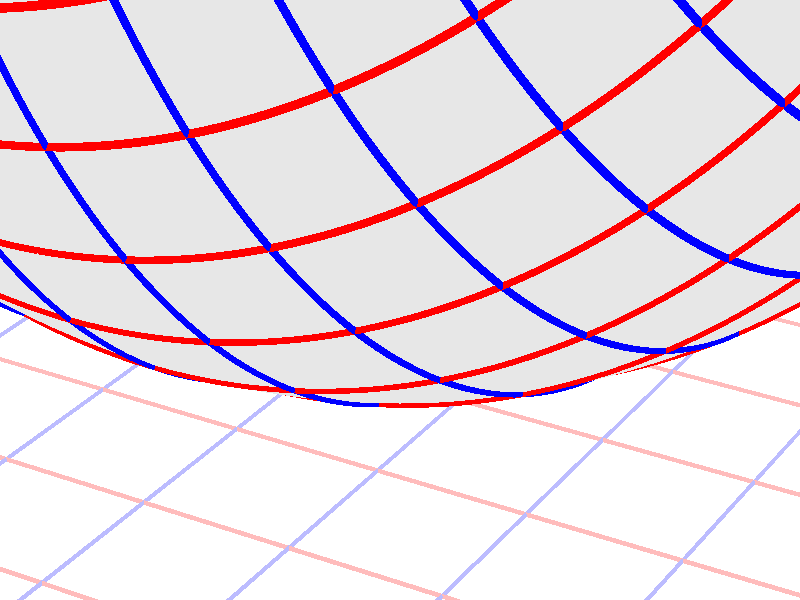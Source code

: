 #version 3.7;
global_settings{assumed_gamma 1.0}
camera{perspective location <16.275953626987476496879026, 9.396926207859083390872001, 6.840402866513374036117057> right <0.133333333333333331482962, -0.230940107675850353485814, -0.000000000000000000000000> up <-0.044429719908903583802662, -0.025651510749425152774217, 0.140953893117886280839102> direction <0.813797681349373802639491, 0.469846310392954158441370, 0.342020143325668712908083> sky <-0.296198132726023855010311, -0.171010071662834328698466, 0.939692620785908427905042> look_at <15.462155945638102139128023, 8.927079897466128954874875, 6.498382723187705600764730>}
light_source{<16.275953626987476496879026, 9.396926207859083390872001, 6.840402866513374036117057> rgb<1.0,1.0,1.0>}
background{rgb<1,1,1>}
union{object{sphere{<0.000000000000000000000000, 0.000000000000000000000000, 6.314160175058749047138917>,6.392856850915554112191330} pigment{rgbft<0.8,0.8,0.8,0.2,0.2>}}object{union{cylinder{<-50.000000000000000000000000, 50.000000000000000000000000, 0.000000000000000000000000>,<-50.000000000000000000000000, -50.000000000000000000000000, 0.000000000000000000000000>,0.010000000000000000208167}cylinder{<-49.000000000000000000000000, 50.000000000000000000000000, 0.000000000000000000000000>,<-49.000000000000000000000000, -50.000000000000000000000000, 0.000000000000000000000000>,0.010000000000000000208167}cylinder{<-48.000000000000000000000000, 50.000000000000000000000000, 0.000000000000000000000000>,<-48.000000000000000000000000, -50.000000000000000000000000, 0.000000000000000000000000>,0.010000000000000000208167}cylinder{<-47.000000000000000000000000, 50.000000000000000000000000, 0.000000000000000000000000>,<-47.000000000000000000000000, -50.000000000000000000000000, 0.000000000000000000000000>,0.010000000000000000208167}cylinder{<-46.000000000000000000000000, 50.000000000000000000000000, 0.000000000000000000000000>,<-46.000000000000000000000000, -50.000000000000000000000000, 0.000000000000000000000000>,0.010000000000000000208167}cylinder{<-45.000000000000000000000000, 50.000000000000000000000000, 0.000000000000000000000000>,<-45.000000000000000000000000, -50.000000000000000000000000, 0.000000000000000000000000>,0.010000000000000000208167}cylinder{<-44.000000000000000000000000, 50.000000000000000000000000, 0.000000000000000000000000>,<-44.000000000000000000000000, -50.000000000000000000000000, 0.000000000000000000000000>,0.010000000000000000208167}cylinder{<-43.000000000000000000000000, 50.000000000000000000000000, 0.000000000000000000000000>,<-43.000000000000000000000000, -50.000000000000000000000000, 0.000000000000000000000000>,0.010000000000000000208167}cylinder{<-42.000000000000000000000000, 50.000000000000000000000000, 0.000000000000000000000000>,<-42.000000000000000000000000, -50.000000000000000000000000, 0.000000000000000000000000>,0.010000000000000000208167}cylinder{<-41.000000000000000000000000, 50.000000000000000000000000, 0.000000000000000000000000>,<-41.000000000000000000000000, -50.000000000000000000000000, 0.000000000000000000000000>,0.010000000000000000208167}cylinder{<-40.000000000000000000000000, 50.000000000000000000000000, 0.000000000000000000000000>,<-40.000000000000000000000000, -50.000000000000000000000000, 0.000000000000000000000000>,0.010000000000000000208167}cylinder{<-39.000000000000000000000000, 50.000000000000000000000000, 0.000000000000000000000000>,<-39.000000000000000000000000, -50.000000000000000000000000, 0.000000000000000000000000>,0.010000000000000000208167}cylinder{<-38.000000000000000000000000, 50.000000000000000000000000, 0.000000000000000000000000>,<-38.000000000000000000000000, -50.000000000000000000000000, 0.000000000000000000000000>,0.010000000000000000208167}cylinder{<-37.000000000000000000000000, 50.000000000000000000000000, 0.000000000000000000000000>,<-37.000000000000000000000000, -50.000000000000000000000000, 0.000000000000000000000000>,0.010000000000000000208167}cylinder{<-36.000000000000000000000000, 50.000000000000000000000000, 0.000000000000000000000000>,<-36.000000000000000000000000, -50.000000000000000000000000, 0.000000000000000000000000>,0.010000000000000000208167}cylinder{<-35.000000000000000000000000, 50.000000000000000000000000, 0.000000000000000000000000>,<-35.000000000000000000000000, -50.000000000000000000000000, 0.000000000000000000000000>,0.010000000000000000208167}cylinder{<-34.000000000000000000000000, 50.000000000000000000000000, 0.000000000000000000000000>,<-34.000000000000000000000000, -50.000000000000000000000000, 0.000000000000000000000000>,0.010000000000000000208167}cylinder{<-33.000000000000000000000000, 50.000000000000000000000000, 0.000000000000000000000000>,<-33.000000000000000000000000, -50.000000000000000000000000, 0.000000000000000000000000>,0.010000000000000000208167}cylinder{<-32.000000000000000000000000, 50.000000000000000000000000, 0.000000000000000000000000>,<-32.000000000000000000000000, -50.000000000000000000000000, 0.000000000000000000000000>,0.010000000000000000208167}cylinder{<-31.000000000000000000000000, 50.000000000000000000000000, 0.000000000000000000000000>,<-31.000000000000000000000000, -50.000000000000000000000000, 0.000000000000000000000000>,0.010000000000000000208167}cylinder{<-30.000000000000000000000000, 50.000000000000000000000000, 0.000000000000000000000000>,<-30.000000000000000000000000, -50.000000000000000000000000, 0.000000000000000000000000>,0.010000000000000000208167}cylinder{<-29.000000000000000000000000, 50.000000000000000000000000, 0.000000000000000000000000>,<-29.000000000000000000000000, -50.000000000000000000000000, 0.000000000000000000000000>,0.010000000000000000208167}cylinder{<-28.000000000000000000000000, 50.000000000000000000000000, 0.000000000000000000000000>,<-28.000000000000000000000000, -50.000000000000000000000000, 0.000000000000000000000000>,0.010000000000000000208167}cylinder{<-27.000000000000000000000000, 50.000000000000000000000000, 0.000000000000000000000000>,<-27.000000000000000000000000, -50.000000000000000000000000, 0.000000000000000000000000>,0.010000000000000000208167}cylinder{<-26.000000000000000000000000, 50.000000000000000000000000, 0.000000000000000000000000>,<-26.000000000000000000000000, -50.000000000000000000000000, 0.000000000000000000000000>,0.010000000000000000208167}cylinder{<-25.000000000000000000000000, 50.000000000000000000000000, 0.000000000000000000000000>,<-25.000000000000000000000000, -50.000000000000000000000000, 0.000000000000000000000000>,0.010000000000000000208167}cylinder{<-24.000000000000000000000000, 50.000000000000000000000000, 0.000000000000000000000000>,<-24.000000000000000000000000, -50.000000000000000000000000, 0.000000000000000000000000>,0.010000000000000000208167}cylinder{<-23.000000000000000000000000, 50.000000000000000000000000, 0.000000000000000000000000>,<-23.000000000000000000000000, -50.000000000000000000000000, 0.000000000000000000000000>,0.010000000000000000208167}cylinder{<-22.000000000000000000000000, 50.000000000000000000000000, 0.000000000000000000000000>,<-22.000000000000000000000000, -50.000000000000000000000000, 0.000000000000000000000000>,0.010000000000000000208167}cylinder{<-21.000000000000000000000000, 50.000000000000000000000000, 0.000000000000000000000000>,<-21.000000000000000000000000, -50.000000000000000000000000, 0.000000000000000000000000>,0.010000000000000000208167}cylinder{<-20.000000000000000000000000, 50.000000000000000000000000, 0.000000000000000000000000>,<-20.000000000000000000000000, -50.000000000000000000000000, 0.000000000000000000000000>,0.010000000000000000208167}cylinder{<-19.000000000000000000000000, 50.000000000000000000000000, 0.000000000000000000000000>,<-19.000000000000000000000000, -50.000000000000000000000000, 0.000000000000000000000000>,0.010000000000000000208167}cylinder{<-18.000000000000000000000000, 50.000000000000000000000000, 0.000000000000000000000000>,<-18.000000000000000000000000, -50.000000000000000000000000, 0.000000000000000000000000>,0.010000000000000000208167}cylinder{<-17.000000000000000000000000, 50.000000000000000000000000, 0.000000000000000000000000>,<-17.000000000000000000000000, -50.000000000000000000000000, 0.000000000000000000000000>,0.010000000000000000208167}cylinder{<-16.000000000000000000000000, 50.000000000000000000000000, 0.000000000000000000000000>,<-16.000000000000000000000000, -50.000000000000000000000000, 0.000000000000000000000000>,0.010000000000000000208167}cylinder{<-15.000000000000000000000000, 50.000000000000000000000000, 0.000000000000000000000000>,<-15.000000000000000000000000, -50.000000000000000000000000, 0.000000000000000000000000>,0.010000000000000000208167}cylinder{<-14.000000000000000000000000, 50.000000000000000000000000, 0.000000000000000000000000>,<-14.000000000000000000000000, -50.000000000000000000000000, 0.000000000000000000000000>,0.010000000000000000208167}cylinder{<-13.000000000000000000000000, 50.000000000000000000000000, 0.000000000000000000000000>,<-13.000000000000000000000000, -50.000000000000000000000000, 0.000000000000000000000000>,0.010000000000000000208167}cylinder{<-12.000000000000000000000000, 50.000000000000000000000000, 0.000000000000000000000000>,<-12.000000000000000000000000, -50.000000000000000000000000, 0.000000000000000000000000>,0.010000000000000000208167}cylinder{<-11.000000000000000000000000, 50.000000000000000000000000, 0.000000000000000000000000>,<-11.000000000000000000000000, -50.000000000000000000000000, 0.000000000000000000000000>,0.010000000000000000208167}cylinder{<-10.000000000000000000000000, 50.000000000000000000000000, 0.000000000000000000000000>,<-10.000000000000000000000000, -50.000000000000000000000000, 0.000000000000000000000000>,0.010000000000000000208167}cylinder{<-9.000000000000000000000000, 50.000000000000000000000000, 0.000000000000000000000000>,<-9.000000000000000000000000, -50.000000000000000000000000, 0.000000000000000000000000>,0.010000000000000000208167}cylinder{<-8.000000000000000000000000, 50.000000000000000000000000, 0.000000000000000000000000>,<-8.000000000000000000000000, -50.000000000000000000000000, 0.000000000000000000000000>,0.010000000000000000208167}cylinder{<-7.000000000000000000000000, 50.000000000000000000000000, 0.000000000000000000000000>,<-7.000000000000000000000000, -50.000000000000000000000000, 0.000000000000000000000000>,0.010000000000000000208167}cylinder{<-6.000000000000000000000000, 50.000000000000000000000000, 0.000000000000000000000000>,<-6.000000000000000000000000, -50.000000000000000000000000, 0.000000000000000000000000>,0.010000000000000000208167}cylinder{<-5.000000000000000000000000, 50.000000000000000000000000, 0.000000000000000000000000>,<-5.000000000000000000000000, -50.000000000000000000000000, 0.000000000000000000000000>,0.010000000000000000208167}cylinder{<-4.000000000000000000000000, 50.000000000000000000000000, 0.000000000000000000000000>,<-4.000000000000000000000000, -50.000000000000000000000000, 0.000000000000000000000000>,0.010000000000000000208167}cylinder{<-3.000000000000000000000000, 50.000000000000000000000000, 0.000000000000000000000000>,<-3.000000000000000000000000, -50.000000000000000000000000, 0.000000000000000000000000>,0.010000000000000000208167}cylinder{<-2.000000000000000000000000, 50.000000000000000000000000, 0.000000000000000000000000>,<-2.000000000000000000000000, -50.000000000000000000000000, 0.000000000000000000000000>,0.010000000000000000208167}cylinder{<-1.000000000000000000000000, 50.000000000000000000000000, 0.000000000000000000000000>,<-1.000000000000000000000000, -50.000000000000000000000000, 0.000000000000000000000000>,0.010000000000000000208167}cylinder{<0.000000000000000000000000, 50.000000000000000000000000, 0.000000000000000000000000>,<0.000000000000000000000000, -50.000000000000000000000000, 0.000000000000000000000000>,0.010000000000000000208167}cylinder{<1.000000000000000000000000, 50.000000000000000000000000, 0.000000000000000000000000>,<1.000000000000000000000000, -50.000000000000000000000000, 0.000000000000000000000000>,0.010000000000000000208167}cylinder{<2.000000000000000000000000, 50.000000000000000000000000, 0.000000000000000000000000>,<2.000000000000000000000000, -50.000000000000000000000000, 0.000000000000000000000000>,0.010000000000000000208167}cylinder{<3.000000000000000000000000, 50.000000000000000000000000, 0.000000000000000000000000>,<3.000000000000000000000000, -50.000000000000000000000000, 0.000000000000000000000000>,0.010000000000000000208167}cylinder{<4.000000000000000000000000, 50.000000000000000000000000, 0.000000000000000000000000>,<4.000000000000000000000000, -50.000000000000000000000000, 0.000000000000000000000000>,0.010000000000000000208167}cylinder{<5.000000000000000000000000, 50.000000000000000000000000, 0.000000000000000000000000>,<5.000000000000000000000000, -50.000000000000000000000000, 0.000000000000000000000000>,0.010000000000000000208167}cylinder{<6.000000000000000000000000, 50.000000000000000000000000, 0.000000000000000000000000>,<6.000000000000000000000000, -50.000000000000000000000000, 0.000000000000000000000000>,0.010000000000000000208167}cylinder{<7.000000000000000000000000, 50.000000000000000000000000, 0.000000000000000000000000>,<7.000000000000000000000000, -50.000000000000000000000000, 0.000000000000000000000000>,0.010000000000000000208167}cylinder{<8.000000000000000000000000, 50.000000000000000000000000, 0.000000000000000000000000>,<8.000000000000000000000000, -50.000000000000000000000000, 0.000000000000000000000000>,0.010000000000000000208167}cylinder{<9.000000000000000000000000, 50.000000000000000000000000, 0.000000000000000000000000>,<9.000000000000000000000000, -50.000000000000000000000000, 0.000000000000000000000000>,0.010000000000000000208167}cylinder{<10.000000000000000000000000, 50.000000000000000000000000, 0.000000000000000000000000>,<10.000000000000000000000000, -50.000000000000000000000000, 0.000000000000000000000000>,0.010000000000000000208167}cylinder{<11.000000000000000000000000, 50.000000000000000000000000, 0.000000000000000000000000>,<11.000000000000000000000000, -50.000000000000000000000000, 0.000000000000000000000000>,0.010000000000000000208167}cylinder{<12.000000000000000000000000, 50.000000000000000000000000, 0.000000000000000000000000>,<12.000000000000000000000000, -50.000000000000000000000000, 0.000000000000000000000000>,0.010000000000000000208167}cylinder{<13.000000000000000000000000, 50.000000000000000000000000, 0.000000000000000000000000>,<13.000000000000000000000000, -50.000000000000000000000000, 0.000000000000000000000000>,0.010000000000000000208167}cylinder{<14.000000000000000000000000, 50.000000000000000000000000, 0.000000000000000000000000>,<14.000000000000000000000000, -50.000000000000000000000000, 0.000000000000000000000000>,0.010000000000000000208167}cylinder{<15.000000000000000000000000, 50.000000000000000000000000, 0.000000000000000000000000>,<15.000000000000000000000000, -50.000000000000000000000000, 0.000000000000000000000000>,0.010000000000000000208167}cylinder{<16.000000000000000000000000, 50.000000000000000000000000, 0.000000000000000000000000>,<16.000000000000000000000000, -50.000000000000000000000000, 0.000000000000000000000000>,0.010000000000000000208167}cylinder{<17.000000000000000000000000, 50.000000000000000000000000, 0.000000000000000000000000>,<17.000000000000000000000000, -50.000000000000000000000000, 0.000000000000000000000000>,0.010000000000000000208167}cylinder{<18.000000000000000000000000, 50.000000000000000000000000, 0.000000000000000000000000>,<18.000000000000000000000000, -50.000000000000000000000000, 0.000000000000000000000000>,0.010000000000000000208167}cylinder{<19.000000000000000000000000, 50.000000000000000000000000, 0.000000000000000000000000>,<19.000000000000000000000000, -50.000000000000000000000000, 0.000000000000000000000000>,0.010000000000000000208167}cylinder{<20.000000000000000000000000, 50.000000000000000000000000, 0.000000000000000000000000>,<20.000000000000000000000000, -50.000000000000000000000000, 0.000000000000000000000000>,0.010000000000000000208167}cylinder{<21.000000000000000000000000, 50.000000000000000000000000, 0.000000000000000000000000>,<21.000000000000000000000000, -50.000000000000000000000000, 0.000000000000000000000000>,0.010000000000000000208167}cylinder{<22.000000000000000000000000, 50.000000000000000000000000, 0.000000000000000000000000>,<22.000000000000000000000000, -50.000000000000000000000000, 0.000000000000000000000000>,0.010000000000000000208167}cylinder{<23.000000000000000000000000, 50.000000000000000000000000, 0.000000000000000000000000>,<23.000000000000000000000000, -50.000000000000000000000000, 0.000000000000000000000000>,0.010000000000000000208167}cylinder{<24.000000000000000000000000, 50.000000000000000000000000, 0.000000000000000000000000>,<24.000000000000000000000000, -50.000000000000000000000000, 0.000000000000000000000000>,0.010000000000000000208167}cylinder{<25.000000000000000000000000, 50.000000000000000000000000, 0.000000000000000000000000>,<25.000000000000000000000000, -50.000000000000000000000000, 0.000000000000000000000000>,0.010000000000000000208167}cylinder{<26.000000000000000000000000, 50.000000000000000000000000, 0.000000000000000000000000>,<26.000000000000000000000000, -50.000000000000000000000000, 0.000000000000000000000000>,0.010000000000000000208167}cylinder{<27.000000000000000000000000, 50.000000000000000000000000, 0.000000000000000000000000>,<27.000000000000000000000000, -50.000000000000000000000000, 0.000000000000000000000000>,0.010000000000000000208167}cylinder{<28.000000000000000000000000, 50.000000000000000000000000, 0.000000000000000000000000>,<28.000000000000000000000000, -50.000000000000000000000000, 0.000000000000000000000000>,0.010000000000000000208167}cylinder{<29.000000000000000000000000, 50.000000000000000000000000, 0.000000000000000000000000>,<29.000000000000000000000000, -50.000000000000000000000000, 0.000000000000000000000000>,0.010000000000000000208167}cylinder{<30.000000000000000000000000, 50.000000000000000000000000, 0.000000000000000000000000>,<30.000000000000000000000000, -50.000000000000000000000000, 0.000000000000000000000000>,0.010000000000000000208167}cylinder{<31.000000000000000000000000, 50.000000000000000000000000, 0.000000000000000000000000>,<31.000000000000000000000000, -50.000000000000000000000000, 0.000000000000000000000000>,0.010000000000000000208167}cylinder{<32.000000000000000000000000, 50.000000000000000000000000, 0.000000000000000000000000>,<32.000000000000000000000000, -50.000000000000000000000000, 0.000000000000000000000000>,0.010000000000000000208167}cylinder{<33.000000000000000000000000, 50.000000000000000000000000, 0.000000000000000000000000>,<33.000000000000000000000000, -50.000000000000000000000000, 0.000000000000000000000000>,0.010000000000000000208167}cylinder{<34.000000000000000000000000, 50.000000000000000000000000, 0.000000000000000000000000>,<34.000000000000000000000000, -50.000000000000000000000000, 0.000000000000000000000000>,0.010000000000000000208167}cylinder{<35.000000000000000000000000, 50.000000000000000000000000, 0.000000000000000000000000>,<35.000000000000000000000000, -50.000000000000000000000000, 0.000000000000000000000000>,0.010000000000000000208167}cylinder{<36.000000000000000000000000, 50.000000000000000000000000, 0.000000000000000000000000>,<36.000000000000000000000000, -50.000000000000000000000000, 0.000000000000000000000000>,0.010000000000000000208167}cylinder{<37.000000000000000000000000, 50.000000000000000000000000, 0.000000000000000000000000>,<37.000000000000000000000000, -50.000000000000000000000000, 0.000000000000000000000000>,0.010000000000000000208167}cylinder{<38.000000000000000000000000, 50.000000000000000000000000, 0.000000000000000000000000>,<38.000000000000000000000000, -50.000000000000000000000000, 0.000000000000000000000000>,0.010000000000000000208167}cylinder{<39.000000000000000000000000, 50.000000000000000000000000, 0.000000000000000000000000>,<39.000000000000000000000000, -50.000000000000000000000000, 0.000000000000000000000000>,0.010000000000000000208167}cylinder{<40.000000000000000000000000, 50.000000000000000000000000, 0.000000000000000000000000>,<40.000000000000000000000000, -50.000000000000000000000000, 0.000000000000000000000000>,0.010000000000000000208167}cylinder{<41.000000000000000000000000, 50.000000000000000000000000, 0.000000000000000000000000>,<41.000000000000000000000000, -50.000000000000000000000000, 0.000000000000000000000000>,0.010000000000000000208167}cylinder{<42.000000000000000000000000, 50.000000000000000000000000, 0.000000000000000000000000>,<42.000000000000000000000000, -50.000000000000000000000000, 0.000000000000000000000000>,0.010000000000000000208167}cylinder{<43.000000000000000000000000, 50.000000000000000000000000, 0.000000000000000000000000>,<43.000000000000000000000000, -50.000000000000000000000000, 0.000000000000000000000000>,0.010000000000000000208167}cylinder{<44.000000000000000000000000, 50.000000000000000000000000, 0.000000000000000000000000>,<44.000000000000000000000000, -50.000000000000000000000000, 0.000000000000000000000000>,0.010000000000000000208167}cylinder{<45.000000000000000000000000, 50.000000000000000000000000, 0.000000000000000000000000>,<45.000000000000000000000000, -50.000000000000000000000000, 0.000000000000000000000000>,0.010000000000000000208167}cylinder{<46.000000000000000000000000, 50.000000000000000000000000, 0.000000000000000000000000>,<46.000000000000000000000000, -50.000000000000000000000000, 0.000000000000000000000000>,0.010000000000000000208167}cylinder{<47.000000000000000000000000, 50.000000000000000000000000, 0.000000000000000000000000>,<47.000000000000000000000000, -50.000000000000000000000000, 0.000000000000000000000000>,0.010000000000000000208167}cylinder{<48.000000000000000000000000, 50.000000000000000000000000, 0.000000000000000000000000>,<48.000000000000000000000000, -50.000000000000000000000000, 0.000000000000000000000000>,0.010000000000000000208167}cylinder{<49.000000000000000000000000, 50.000000000000000000000000, 0.000000000000000000000000>,<49.000000000000000000000000, -50.000000000000000000000000, 0.000000000000000000000000>,0.010000000000000000208167}cylinder{<50.000000000000000000000000, 50.000000000000000000000000, 0.000000000000000000000000>,<50.000000000000000000000000, -50.000000000000000000000000, 0.000000000000000000000000>,0.010000000000000000208167}} pigment{rgb<1.0,0.5,0.5>}}object{union{cylinder{<50.000000000000000000000000, -50.000000000000000000000000, 0.000000000000000000000000>,<-50.000000000000000000000000, -50.000000000000000000000000, 0.000000000000000000000000>,0.010000000000000000208167}cylinder{<50.000000000000000000000000, -49.000000000000000000000000, 0.000000000000000000000000>,<-50.000000000000000000000000, -49.000000000000000000000000, 0.000000000000000000000000>,0.010000000000000000208167}cylinder{<50.000000000000000000000000, -48.000000000000000000000000, 0.000000000000000000000000>,<-50.000000000000000000000000, -48.000000000000000000000000, 0.000000000000000000000000>,0.010000000000000000208167}cylinder{<50.000000000000000000000000, -47.000000000000000000000000, 0.000000000000000000000000>,<-50.000000000000000000000000, -47.000000000000000000000000, 0.000000000000000000000000>,0.010000000000000000208167}cylinder{<50.000000000000000000000000, -46.000000000000000000000000, 0.000000000000000000000000>,<-50.000000000000000000000000, -46.000000000000000000000000, 0.000000000000000000000000>,0.010000000000000000208167}cylinder{<50.000000000000000000000000, -45.000000000000000000000000, 0.000000000000000000000000>,<-50.000000000000000000000000, -45.000000000000000000000000, 0.000000000000000000000000>,0.010000000000000000208167}cylinder{<50.000000000000000000000000, -44.000000000000000000000000, 0.000000000000000000000000>,<-50.000000000000000000000000, -44.000000000000000000000000, 0.000000000000000000000000>,0.010000000000000000208167}cylinder{<50.000000000000000000000000, -43.000000000000000000000000, 0.000000000000000000000000>,<-50.000000000000000000000000, -43.000000000000000000000000, 0.000000000000000000000000>,0.010000000000000000208167}cylinder{<50.000000000000000000000000, -42.000000000000000000000000, 0.000000000000000000000000>,<-50.000000000000000000000000, -42.000000000000000000000000, 0.000000000000000000000000>,0.010000000000000000208167}cylinder{<50.000000000000000000000000, -41.000000000000000000000000, 0.000000000000000000000000>,<-50.000000000000000000000000, -41.000000000000000000000000, 0.000000000000000000000000>,0.010000000000000000208167}cylinder{<50.000000000000000000000000, -40.000000000000000000000000, 0.000000000000000000000000>,<-50.000000000000000000000000, -40.000000000000000000000000, 0.000000000000000000000000>,0.010000000000000000208167}cylinder{<50.000000000000000000000000, -39.000000000000000000000000, 0.000000000000000000000000>,<-50.000000000000000000000000, -39.000000000000000000000000, 0.000000000000000000000000>,0.010000000000000000208167}cylinder{<50.000000000000000000000000, -38.000000000000000000000000, 0.000000000000000000000000>,<-50.000000000000000000000000, -38.000000000000000000000000, 0.000000000000000000000000>,0.010000000000000000208167}cylinder{<50.000000000000000000000000, -37.000000000000000000000000, 0.000000000000000000000000>,<-50.000000000000000000000000, -37.000000000000000000000000, 0.000000000000000000000000>,0.010000000000000000208167}cylinder{<50.000000000000000000000000, -36.000000000000000000000000, 0.000000000000000000000000>,<-50.000000000000000000000000, -36.000000000000000000000000, 0.000000000000000000000000>,0.010000000000000000208167}cylinder{<50.000000000000000000000000, -35.000000000000000000000000, 0.000000000000000000000000>,<-50.000000000000000000000000, -35.000000000000000000000000, 0.000000000000000000000000>,0.010000000000000000208167}cylinder{<50.000000000000000000000000, -34.000000000000000000000000, 0.000000000000000000000000>,<-50.000000000000000000000000, -34.000000000000000000000000, 0.000000000000000000000000>,0.010000000000000000208167}cylinder{<50.000000000000000000000000, -33.000000000000000000000000, 0.000000000000000000000000>,<-50.000000000000000000000000, -33.000000000000000000000000, 0.000000000000000000000000>,0.010000000000000000208167}cylinder{<50.000000000000000000000000, -32.000000000000000000000000, 0.000000000000000000000000>,<-50.000000000000000000000000, -32.000000000000000000000000, 0.000000000000000000000000>,0.010000000000000000208167}cylinder{<50.000000000000000000000000, -31.000000000000000000000000, 0.000000000000000000000000>,<-50.000000000000000000000000, -31.000000000000000000000000, 0.000000000000000000000000>,0.010000000000000000208167}cylinder{<50.000000000000000000000000, -30.000000000000000000000000, 0.000000000000000000000000>,<-50.000000000000000000000000, -30.000000000000000000000000, 0.000000000000000000000000>,0.010000000000000000208167}cylinder{<50.000000000000000000000000, -29.000000000000000000000000, 0.000000000000000000000000>,<-50.000000000000000000000000, -29.000000000000000000000000, 0.000000000000000000000000>,0.010000000000000000208167}cylinder{<50.000000000000000000000000, -28.000000000000000000000000, 0.000000000000000000000000>,<-50.000000000000000000000000, -28.000000000000000000000000, 0.000000000000000000000000>,0.010000000000000000208167}cylinder{<50.000000000000000000000000, -27.000000000000000000000000, 0.000000000000000000000000>,<-50.000000000000000000000000, -27.000000000000000000000000, 0.000000000000000000000000>,0.010000000000000000208167}cylinder{<50.000000000000000000000000, -26.000000000000000000000000, 0.000000000000000000000000>,<-50.000000000000000000000000, -26.000000000000000000000000, 0.000000000000000000000000>,0.010000000000000000208167}cylinder{<50.000000000000000000000000, -25.000000000000000000000000, 0.000000000000000000000000>,<-50.000000000000000000000000, -25.000000000000000000000000, 0.000000000000000000000000>,0.010000000000000000208167}cylinder{<50.000000000000000000000000, -24.000000000000000000000000, 0.000000000000000000000000>,<-50.000000000000000000000000, -24.000000000000000000000000, 0.000000000000000000000000>,0.010000000000000000208167}cylinder{<50.000000000000000000000000, -23.000000000000000000000000, 0.000000000000000000000000>,<-50.000000000000000000000000, -23.000000000000000000000000, 0.000000000000000000000000>,0.010000000000000000208167}cylinder{<50.000000000000000000000000, -22.000000000000000000000000, 0.000000000000000000000000>,<-50.000000000000000000000000, -22.000000000000000000000000, 0.000000000000000000000000>,0.010000000000000000208167}cylinder{<50.000000000000000000000000, -21.000000000000000000000000, 0.000000000000000000000000>,<-50.000000000000000000000000, -21.000000000000000000000000, 0.000000000000000000000000>,0.010000000000000000208167}cylinder{<50.000000000000000000000000, -20.000000000000000000000000, 0.000000000000000000000000>,<-50.000000000000000000000000, -20.000000000000000000000000, 0.000000000000000000000000>,0.010000000000000000208167}cylinder{<50.000000000000000000000000, -19.000000000000000000000000, 0.000000000000000000000000>,<-50.000000000000000000000000, -19.000000000000000000000000, 0.000000000000000000000000>,0.010000000000000000208167}cylinder{<50.000000000000000000000000, -18.000000000000000000000000, 0.000000000000000000000000>,<-50.000000000000000000000000, -18.000000000000000000000000, 0.000000000000000000000000>,0.010000000000000000208167}cylinder{<50.000000000000000000000000, -17.000000000000000000000000, 0.000000000000000000000000>,<-50.000000000000000000000000, -17.000000000000000000000000, 0.000000000000000000000000>,0.010000000000000000208167}cylinder{<50.000000000000000000000000, -16.000000000000000000000000, 0.000000000000000000000000>,<-50.000000000000000000000000, -16.000000000000000000000000, 0.000000000000000000000000>,0.010000000000000000208167}cylinder{<50.000000000000000000000000, -15.000000000000000000000000, 0.000000000000000000000000>,<-50.000000000000000000000000, -15.000000000000000000000000, 0.000000000000000000000000>,0.010000000000000000208167}cylinder{<50.000000000000000000000000, -14.000000000000000000000000, 0.000000000000000000000000>,<-50.000000000000000000000000, -14.000000000000000000000000, 0.000000000000000000000000>,0.010000000000000000208167}cylinder{<50.000000000000000000000000, -13.000000000000000000000000, 0.000000000000000000000000>,<-50.000000000000000000000000, -13.000000000000000000000000, 0.000000000000000000000000>,0.010000000000000000208167}cylinder{<50.000000000000000000000000, -12.000000000000000000000000, 0.000000000000000000000000>,<-50.000000000000000000000000, -12.000000000000000000000000, 0.000000000000000000000000>,0.010000000000000000208167}cylinder{<50.000000000000000000000000, -11.000000000000000000000000, 0.000000000000000000000000>,<-50.000000000000000000000000, -11.000000000000000000000000, 0.000000000000000000000000>,0.010000000000000000208167}cylinder{<50.000000000000000000000000, -10.000000000000000000000000, 0.000000000000000000000000>,<-50.000000000000000000000000, -10.000000000000000000000000, 0.000000000000000000000000>,0.010000000000000000208167}cylinder{<50.000000000000000000000000, -9.000000000000000000000000, 0.000000000000000000000000>,<-50.000000000000000000000000, -9.000000000000000000000000, 0.000000000000000000000000>,0.010000000000000000208167}cylinder{<50.000000000000000000000000, -8.000000000000000000000000, 0.000000000000000000000000>,<-50.000000000000000000000000, -8.000000000000000000000000, 0.000000000000000000000000>,0.010000000000000000208167}cylinder{<50.000000000000000000000000, -7.000000000000000000000000, 0.000000000000000000000000>,<-50.000000000000000000000000, -7.000000000000000000000000, 0.000000000000000000000000>,0.010000000000000000208167}cylinder{<50.000000000000000000000000, -6.000000000000000000000000, 0.000000000000000000000000>,<-50.000000000000000000000000, -6.000000000000000000000000, 0.000000000000000000000000>,0.010000000000000000208167}cylinder{<50.000000000000000000000000, -5.000000000000000000000000, 0.000000000000000000000000>,<-50.000000000000000000000000, -5.000000000000000000000000, 0.000000000000000000000000>,0.010000000000000000208167}cylinder{<50.000000000000000000000000, -4.000000000000000000000000, 0.000000000000000000000000>,<-50.000000000000000000000000, -4.000000000000000000000000, 0.000000000000000000000000>,0.010000000000000000208167}cylinder{<50.000000000000000000000000, -3.000000000000000000000000, 0.000000000000000000000000>,<-50.000000000000000000000000, -3.000000000000000000000000, 0.000000000000000000000000>,0.010000000000000000208167}cylinder{<50.000000000000000000000000, -2.000000000000000000000000, 0.000000000000000000000000>,<-50.000000000000000000000000, -2.000000000000000000000000, 0.000000000000000000000000>,0.010000000000000000208167}cylinder{<50.000000000000000000000000, -1.000000000000000000000000, 0.000000000000000000000000>,<-50.000000000000000000000000, -1.000000000000000000000000, 0.000000000000000000000000>,0.010000000000000000208167}cylinder{<50.000000000000000000000000, 0.000000000000000000000000, 0.000000000000000000000000>,<-50.000000000000000000000000, 0.000000000000000000000000, 0.000000000000000000000000>,0.010000000000000000208167}cylinder{<50.000000000000000000000000, 1.000000000000000000000000, 0.000000000000000000000000>,<-50.000000000000000000000000, 1.000000000000000000000000, 0.000000000000000000000000>,0.010000000000000000208167}cylinder{<50.000000000000000000000000, 2.000000000000000000000000, 0.000000000000000000000000>,<-50.000000000000000000000000, 2.000000000000000000000000, 0.000000000000000000000000>,0.010000000000000000208167}cylinder{<50.000000000000000000000000, 3.000000000000000000000000, 0.000000000000000000000000>,<-50.000000000000000000000000, 3.000000000000000000000000, 0.000000000000000000000000>,0.010000000000000000208167}cylinder{<50.000000000000000000000000, 4.000000000000000000000000, 0.000000000000000000000000>,<-50.000000000000000000000000, 4.000000000000000000000000, 0.000000000000000000000000>,0.010000000000000000208167}cylinder{<50.000000000000000000000000, 5.000000000000000000000000, 0.000000000000000000000000>,<-50.000000000000000000000000, 5.000000000000000000000000, 0.000000000000000000000000>,0.010000000000000000208167}cylinder{<50.000000000000000000000000, 6.000000000000000000000000, 0.000000000000000000000000>,<-50.000000000000000000000000, 6.000000000000000000000000, 0.000000000000000000000000>,0.010000000000000000208167}cylinder{<50.000000000000000000000000, 7.000000000000000000000000, 0.000000000000000000000000>,<-50.000000000000000000000000, 7.000000000000000000000000, 0.000000000000000000000000>,0.010000000000000000208167}cylinder{<50.000000000000000000000000, 8.000000000000000000000000, 0.000000000000000000000000>,<-50.000000000000000000000000, 8.000000000000000000000000, 0.000000000000000000000000>,0.010000000000000000208167}cylinder{<50.000000000000000000000000, 9.000000000000000000000000, 0.000000000000000000000000>,<-50.000000000000000000000000, 9.000000000000000000000000, 0.000000000000000000000000>,0.010000000000000000208167}cylinder{<50.000000000000000000000000, 10.000000000000000000000000, 0.000000000000000000000000>,<-50.000000000000000000000000, 10.000000000000000000000000, 0.000000000000000000000000>,0.010000000000000000208167}cylinder{<50.000000000000000000000000, 11.000000000000000000000000, 0.000000000000000000000000>,<-50.000000000000000000000000, 11.000000000000000000000000, 0.000000000000000000000000>,0.010000000000000000208167}cylinder{<50.000000000000000000000000, 12.000000000000000000000000, 0.000000000000000000000000>,<-50.000000000000000000000000, 12.000000000000000000000000, 0.000000000000000000000000>,0.010000000000000000208167}cylinder{<50.000000000000000000000000, 13.000000000000000000000000, 0.000000000000000000000000>,<-50.000000000000000000000000, 13.000000000000000000000000, 0.000000000000000000000000>,0.010000000000000000208167}cylinder{<50.000000000000000000000000, 14.000000000000000000000000, 0.000000000000000000000000>,<-50.000000000000000000000000, 14.000000000000000000000000, 0.000000000000000000000000>,0.010000000000000000208167}cylinder{<50.000000000000000000000000, 15.000000000000000000000000, 0.000000000000000000000000>,<-50.000000000000000000000000, 15.000000000000000000000000, 0.000000000000000000000000>,0.010000000000000000208167}cylinder{<50.000000000000000000000000, 16.000000000000000000000000, 0.000000000000000000000000>,<-50.000000000000000000000000, 16.000000000000000000000000, 0.000000000000000000000000>,0.010000000000000000208167}cylinder{<50.000000000000000000000000, 17.000000000000000000000000, 0.000000000000000000000000>,<-50.000000000000000000000000, 17.000000000000000000000000, 0.000000000000000000000000>,0.010000000000000000208167}cylinder{<50.000000000000000000000000, 18.000000000000000000000000, 0.000000000000000000000000>,<-50.000000000000000000000000, 18.000000000000000000000000, 0.000000000000000000000000>,0.010000000000000000208167}cylinder{<50.000000000000000000000000, 19.000000000000000000000000, 0.000000000000000000000000>,<-50.000000000000000000000000, 19.000000000000000000000000, 0.000000000000000000000000>,0.010000000000000000208167}cylinder{<50.000000000000000000000000, 20.000000000000000000000000, 0.000000000000000000000000>,<-50.000000000000000000000000, 20.000000000000000000000000, 0.000000000000000000000000>,0.010000000000000000208167}cylinder{<50.000000000000000000000000, 21.000000000000000000000000, 0.000000000000000000000000>,<-50.000000000000000000000000, 21.000000000000000000000000, 0.000000000000000000000000>,0.010000000000000000208167}cylinder{<50.000000000000000000000000, 22.000000000000000000000000, 0.000000000000000000000000>,<-50.000000000000000000000000, 22.000000000000000000000000, 0.000000000000000000000000>,0.010000000000000000208167}cylinder{<50.000000000000000000000000, 23.000000000000000000000000, 0.000000000000000000000000>,<-50.000000000000000000000000, 23.000000000000000000000000, 0.000000000000000000000000>,0.010000000000000000208167}cylinder{<50.000000000000000000000000, 24.000000000000000000000000, 0.000000000000000000000000>,<-50.000000000000000000000000, 24.000000000000000000000000, 0.000000000000000000000000>,0.010000000000000000208167}cylinder{<50.000000000000000000000000, 25.000000000000000000000000, 0.000000000000000000000000>,<-50.000000000000000000000000, 25.000000000000000000000000, 0.000000000000000000000000>,0.010000000000000000208167}cylinder{<50.000000000000000000000000, 26.000000000000000000000000, 0.000000000000000000000000>,<-50.000000000000000000000000, 26.000000000000000000000000, 0.000000000000000000000000>,0.010000000000000000208167}cylinder{<50.000000000000000000000000, 27.000000000000000000000000, 0.000000000000000000000000>,<-50.000000000000000000000000, 27.000000000000000000000000, 0.000000000000000000000000>,0.010000000000000000208167}cylinder{<50.000000000000000000000000, 28.000000000000000000000000, 0.000000000000000000000000>,<-50.000000000000000000000000, 28.000000000000000000000000, 0.000000000000000000000000>,0.010000000000000000208167}cylinder{<50.000000000000000000000000, 29.000000000000000000000000, 0.000000000000000000000000>,<-50.000000000000000000000000, 29.000000000000000000000000, 0.000000000000000000000000>,0.010000000000000000208167}cylinder{<50.000000000000000000000000, 30.000000000000000000000000, 0.000000000000000000000000>,<-50.000000000000000000000000, 30.000000000000000000000000, 0.000000000000000000000000>,0.010000000000000000208167}cylinder{<50.000000000000000000000000, 31.000000000000000000000000, 0.000000000000000000000000>,<-50.000000000000000000000000, 31.000000000000000000000000, 0.000000000000000000000000>,0.010000000000000000208167}cylinder{<50.000000000000000000000000, 32.000000000000000000000000, 0.000000000000000000000000>,<-50.000000000000000000000000, 32.000000000000000000000000, 0.000000000000000000000000>,0.010000000000000000208167}cylinder{<50.000000000000000000000000, 33.000000000000000000000000, 0.000000000000000000000000>,<-50.000000000000000000000000, 33.000000000000000000000000, 0.000000000000000000000000>,0.010000000000000000208167}cylinder{<50.000000000000000000000000, 34.000000000000000000000000, 0.000000000000000000000000>,<-50.000000000000000000000000, 34.000000000000000000000000, 0.000000000000000000000000>,0.010000000000000000208167}cylinder{<50.000000000000000000000000, 35.000000000000000000000000, 0.000000000000000000000000>,<-50.000000000000000000000000, 35.000000000000000000000000, 0.000000000000000000000000>,0.010000000000000000208167}cylinder{<50.000000000000000000000000, 36.000000000000000000000000, 0.000000000000000000000000>,<-50.000000000000000000000000, 36.000000000000000000000000, 0.000000000000000000000000>,0.010000000000000000208167}cylinder{<50.000000000000000000000000, 37.000000000000000000000000, 0.000000000000000000000000>,<-50.000000000000000000000000, 37.000000000000000000000000, 0.000000000000000000000000>,0.010000000000000000208167}cylinder{<50.000000000000000000000000, 38.000000000000000000000000, 0.000000000000000000000000>,<-50.000000000000000000000000, 38.000000000000000000000000, 0.000000000000000000000000>,0.010000000000000000208167}cylinder{<50.000000000000000000000000, 39.000000000000000000000000, 0.000000000000000000000000>,<-50.000000000000000000000000, 39.000000000000000000000000, 0.000000000000000000000000>,0.010000000000000000208167}cylinder{<50.000000000000000000000000, 40.000000000000000000000000, 0.000000000000000000000000>,<-50.000000000000000000000000, 40.000000000000000000000000, 0.000000000000000000000000>,0.010000000000000000208167}cylinder{<50.000000000000000000000000, 41.000000000000000000000000, 0.000000000000000000000000>,<-50.000000000000000000000000, 41.000000000000000000000000, 0.000000000000000000000000>,0.010000000000000000208167}cylinder{<50.000000000000000000000000, 42.000000000000000000000000, 0.000000000000000000000000>,<-50.000000000000000000000000, 42.000000000000000000000000, 0.000000000000000000000000>,0.010000000000000000208167}cylinder{<50.000000000000000000000000, 43.000000000000000000000000, 0.000000000000000000000000>,<-50.000000000000000000000000, 43.000000000000000000000000, 0.000000000000000000000000>,0.010000000000000000208167}cylinder{<50.000000000000000000000000, 44.000000000000000000000000, 0.000000000000000000000000>,<-50.000000000000000000000000, 44.000000000000000000000000, 0.000000000000000000000000>,0.010000000000000000208167}cylinder{<50.000000000000000000000000, 45.000000000000000000000000, 0.000000000000000000000000>,<-50.000000000000000000000000, 45.000000000000000000000000, 0.000000000000000000000000>,0.010000000000000000208167}cylinder{<50.000000000000000000000000, 46.000000000000000000000000, 0.000000000000000000000000>,<-50.000000000000000000000000, 46.000000000000000000000000, 0.000000000000000000000000>,0.010000000000000000208167}cylinder{<50.000000000000000000000000, 47.000000000000000000000000, 0.000000000000000000000000>,<-50.000000000000000000000000, 47.000000000000000000000000, 0.000000000000000000000000>,0.010000000000000000208167}cylinder{<50.000000000000000000000000, 48.000000000000000000000000, 0.000000000000000000000000>,<-50.000000000000000000000000, 48.000000000000000000000000, 0.000000000000000000000000>,0.010000000000000000208167}cylinder{<50.000000000000000000000000, 49.000000000000000000000000, 0.000000000000000000000000>,<-50.000000000000000000000000, 49.000000000000000000000000, 0.000000000000000000000000>,0.010000000000000000208167}cylinder{<50.000000000000000000000000, 50.000000000000000000000000, 0.000000000000000000000000>,<-50.000000000000000000000000, 50.000000000000000000000000, 0.000000000000000000000000>,0.010000000000000000208167}} pigment{rgb<0.5,0.5,1.0>}}sphere{<0.000000000000000000000000, 0.000000000000000000000000, 12.707017025974302271151828>,0.050000000000000002775558}object{union{object{torus{1.574627907352405209451263,0.020000000000000000416334} matrix <0.969190965085888644914291, -0.000000000000000000000000, 0.246310521894384265584321, 0.246310521894384265584321, 0.000000000000000000000000, -0.969190965085888644914291, 0.000000000000000000000000, 1.000000000000000000000000, 0.000000000000000000000000, -1.526115141174879674679232, 0.000000000000000000000000, 12.319169604325264089084158>}object{torus{1.604757235275637405891302,0.020000000000000000416334} matrix <0.967980995508678443428607, -0.000000000000000000000000, 0.251023489606107874649865, 0.251023489606107874649865, 0.000000000000000000000000, -0.967980995508678443428607, 0.000000000000000000000000, 1.000000000000000000000000, 0.000000000000000000000000, -1.553374506150591916053827, 0.000000000000000000000000, 12.304185264803884081175056>}object{torus{1.636021029387411118705131,0.020000000000000000416334} matrix <0.966699574706692543735187, -0.000000000000000000000000, 0.255913915725386353905435, 0.255913915725386353905435, 0.000000000000000000000000, -0.966699574706692543735187, 0.000000000000000000000000, 1.000000000000000000000000, 0.000000000000000000000000, -1.581540833320171257625475, 0.000000000000000000000000, 12.288336478135681417711567>}object{torus{1.668481967763312034946921,0.020000000000000000416334} matrix <0.965341070454885818996615, -0.000000000000000000000000, 0.260991604640868291031808, 0.260991604640868291031808, 0.000000000000000000000000, -0.965341070454885818996615, 0.000000000000000000000000, 1.000000000000000000000000, 0.000000000000000000000000, -1.610654168793429930062189, 0.000000000000000000000000, 12.271557239892167956440971>}object{torus{1.702207199357027578301427,0.020000000000000000416334} matrix <0.963899295934755317993847, -0.000000000000000000000000, 0.266267060104105113271800, 0.266267060104105113271800, 0.000000000000000000000000, -0.963899295934755317993847, 0.000000000000000000000000, 1.000000000000000000000000, 0.000000000000000000000000, -1.640756320995559791597884, 0.000000000000000000000000, 12.253775319315128200514664>}object{torus{1.737268722855984659503292,0.020000000000000000416334} matrix <0.962367444417491335606485, -0.000000000000000000000000, 0.271751544476469764077819, 0.271751544476469764077819, 0.000000000000000000000000, -0.962367444417491335606485, 0.000000000000000000000000, 1.000000000000000000000000, 0.000000000000000000000000, -1.671890861079656120935510, 0.000000000000000000000000, 12.234911567366591356176286>}object{torus{1.773743800722319408080807,0.020000000000000000416334} matrix <0.960738015025771496802065, -0.000000000000000000000000, 0.277457143509300285799668, 0.277457143509300285799668, 0.000000000000000000000000, -0.960738015025771496802065, 0.000000000000000000000000, 1.000000000000000000000000, 0.000000000000000000000000, -1.704103098269362126515603, 0.000000000000000000000000, 12.214879137707061573792089>}object{torus{1.811715411591619862008429,0.020000000000000000416334} matrix <0.959002728213481536734264, -0.000000000000000000000000, 0.283396837101438314743262, 0.283396837101438314743262, 0.000000000000000000000000, -0.959002728213481536734264, 0.000000000000000000000000, 1.000000000000000000000000, 0.000000000000000000000000, -1.737440022463697664178994, 0.000000000000000000000000, 12.193582608601092331923610>}object{torus{1.851272744283579019253239,0.020000000000000000416334} matrix <0.957152429349508282463432, -0.000000000000000000000000, 0.289584576575367180772957, 0.289584576575367180772957, 0.000000000000000000000000, -0.957152429349508282463432, 0.000000000000000000000000, 1.000000000000000000000000, 0.000000000000000000000000, -1.771950204579668453064301, 0.000000000000000000000000, 12.170916992194952044314959>}object{torus{1.892511736813428546710725,0.020000000000000000416334} matrix <0.955176978523776809559820, -0.000000000000000000000000, 0.296035368998687098418543, 0.296035368998687098418543, 0.000000000000000000000000, -0.955176978523776809559820, 0.000000000000000000000000, 1.000000000000000000000000, 0.000000000000000000000000, -1.807683642589870798289553, 0.000000000000000000000000, 12.146766615634840391635407>}object{torus{1.935535663797818495268643,0.020000000000000000416334} matrix <0.953065124374759653491651, -0.000000000000000000000000, 0.302765369057500011162887, 0.302765369057500011162887, 0.000000000000000000000000, -0.953065124374759653491651, 0.000000000000000000000000, 1.000000000000000000000000, 0.000000000000000000000000, -1.844691538150306842069881, 0.000000000000000000000000, 12.121003856402014164928005>}object{torus{1.980455775538809692903897,0.020000000000000000416334} matrix <0.950804359332043880215224, -0.000000000000000000000000, 0.309791979036226239330176, 0.309791979036226239330176, 0.000000000000000000000000, -0.950804359332043880215224, 0.000000000000000000000000, 1.000000000000000000000000, 0.000000000000000000000000, -1.883025984847247036313433, 0.000000000000000000000000, 12.093487711877413559591332>}object{torus{2.027391991764813550247482,0.020000000000000000416334} matrix <0.948380753236297779906749, -0.000000000000000000000000, 0.317133957328685545107305, 0.317133957328685545107305, 0.000000000000000000000000, -0.948380753236297779906749, 0.000000000000000000000000, 1.000000000000000000000000, 0.000000000000000000000000, -1.922739544256031551938690, 0.000000000000000000000000, 12.064062180570125804024428>}object{torus{2.076473652512399237224372,0.020000000000000000416334} matrix <0.945778761734913930858681, -0.000000000000000000000000, 0.324811535896084413455043, 0.324811535896084413455043, 0.000000000000000000000000, -0.945778761734913930858681, 0.000000000000000000000000, 1.000000000000000000000000, 0.000000000000000000000000, -1.963884679847452519041440, 0.000000000000000000000000, 12.032554429653515626341687>}object{torus{2.127840327680144305588783,0.020000000000000000416334} matrix <0.942981005224165391709334, -0.000000000000000000000000, 0.332846546904760065554996, 0.332846546904760065554996, 0.000000000000000000000000, -0.942981005224165391709334, 0.000000000000000000000000, 1.000000000000000000000000, 0.000000000000000000000000, -2.006513011154076764341880, 0.000000000000000000000000, 11.998772720541582614828258>}object{torus{2.181642685440297046994829,0.020000000000000000416334} matrix <0.939968013352764475420997, -0.000000000000000000000000, 0.341262558558153517029865, 0.341262558558153517029865, 0.000000000000000000000000, -0.939968013352764475420997, 0.000000000000000000000000, 1.000000000000000000000000, 0.000000000000000000000000, -2.050674340879881540899987, 0.000000000000000000000000, 11.962504061279913614157522>}object{torus{2.238043417538339685535220,0.020000000000000000416334} matrix <0.936717929196430598715040, -0.000000000000000000000000, 0.350085019847966416595142, 0.350085019847966416595142, 0.000000000000000000000000, -0.936717929196430598715040, 0.000000000000000000000000, 1.000000000000000000000000, 0.000000000000000000000000, -2.096415395528433922578415, 0.000000000000000000000000, 11.923511551724057966339387>}object{torus{2.297218216526642819985682,0.020000000000000000416334} matrix <0.933206166186805519124903, -0.000000000000000000000000, 0.359341413409203946915937, 0.359341413409203946915937, 0.000000000000000000000000, -0.933206166186805519124903, 0.000000000000000000000000, 1.000000000000000000000000, 0.000000000000000000000000, -2.143778204740374171421990, 0.000000000000000000000000, 11.881531385140707612890765>}object{torus{2.359356795569681253255112,0.020000000000000000416334} matrix <0.929405009630286271793409, -0.000000000000000000000000, 0.369061415043794305290703, 0.369061415043794305290703, 0.000000000000000000000000, -0.929405009630286271793409, 0.000000000000000000000000, 1.000000000000000000000000, 0.000000000000000000000000, -2.192798025309400156146467, 0.000000000000000000000000, 11.836269468406905858159917>}object{torus{2.424663935338391418383708,0.020000000000000000416334} matrix <0.925283153237573041671737, -0.000000000000000000000000, 0.379277057485334800901455, 0.379277057485334800901455, 0.000000000000000000000000, -0.925283153237573041671737, 0.000000000000000000000000, 1.000000000000000000000000, 0.000000000000000000000000, -2.243500691632480226189728, 0.000000000000000000000000, 11.787397623189313833336200>}object{torus{2.493360533913095533620208,0.020000000000000000416334} matrix <0.920805159449397558901751, -0.000000000000000000000000, 0.390022894624622640247225, 0.390022894624622640247225, 0.000000000000000000000000, -0.920805159449397558901751, 0.000000000000000000000000, 1.000000000000000000000000, 0.000000000000000000000000, -2.295899243995125793560419, 0.000000000000000000000000, 11.734549333195799292184347>}object{torus{2.565684623797904961861605,0.020000000000000000416334} matrix <0.915930830465150114250150, -0.000000000000000000000000, 0.401336160597846991482385, 0.401336160597846991482385, 0.000000000000000000000000, -0.915930830465150114250150, 0.000000000000000000000000, 1.000000000000000000000000, 0.000000000000000000000000, -2.349989648186674440211164, 0.000000000000000000000000, 11.677315009754881458547970>}object{torus{2.641892303805132513616627,0.020000000000000000416334} matrix <0.910614474816187513539489, -0.000000000000000000000000, 0.413256915556460158178709, 0.413256915556460158178709, 0.000000000000000000000000, -0.910614474816187513539489, 0.000000000000000000000000, 1.000000000000000000000000, 0.000000000000000000000000, -2.405745372749258148559193, 0.000000000000000000000000, 11.615236761271026111330684>}object{torus{2.722258511353588872339060,0.020000000000000000416334} matrix <0.904804052067394226632757, -0.000000000000000000000000, 0.425828166473783464862635, 0.425828166473783464862635, 0.000000000000000000000000, -0.904804052067394226632757, 0.000000000000000000000000, 1.000000000000000000000000, 0.000000000000000000000000, -2.463110531849616258170954, 0.000000000000000000000000, 11.547802675416809492503489>}object{torus{2.807077530518906183232275,0.020000000000000000416334} matrix <0.898440175897960435769107, -0.000000000000000000000000, 0.439095946613541565639594, 0.439095946613541565639594, 0.000000000000000000000000, -0.898440175897960435769107, 0.000000000000000000000000, 1.000000000000000000000000, 0.000000000000000000000000, -2.521991230277305096052487, 0.000000000000000000000000, 11.474440660494245491918264>}object{torus{2.896663090349677727175504,0.020000000000000000416334} matrix <0.891454953566628627292801, -0.000000000000000000000000, 0.453109330914206631657493, 0.453109330914206631657493, 0.000000000000000000000000, -0.891454953566628627292801, 0.000000000000000000000000, 1.000000000000000000000000, 0.000000000000000000000000, -2.582244660705457217630965, 0.000000000000000000000000, 11.394511951221291568003835>}object{torus{2.991347853337857021216450,0.020000000000000000416334} matrix <0.883770637931654556851413, -0.000000000000000000000000, 0.467920355968701739968196, 0.467920355968701739968196, 0.000000000000000000000000, -0.883770637931654556851413, 0.000000000000000000000000, 1.000000000000000000000000, 0.000000000000000000000000, -2.643665400620249350538415, 0.000000000000000000000000, 11.307304473612736828158631>}object{torus{3.091482020906220373746009,0.020000000000000000416334} matrix <0.875298067260162016012259, -0.000000000000000000000000, 0.483583801890246578469856, 0.483583801890246578469856, 0.000000000000000000000000, -0.875298067260162016012259, 0.000000000000000000000000, 1.000000000000000000000000, 0.000000000000000000000000, -2.705968237868547898727911, 0.000000000000000000000000, 11.212026396828868257671274>}object{torus{3.197430686574418867706981,0.020000000000000000416334} matrix <0.865934868877626939820402, -0.000000000000000000000000, 0.500156778282457525897087, 0.500156778282457525897087, 0.000000000000000000000000, -0.865934868877626939820402, 0.000000000000000000000000, 1.000000000000000000000000, 0.000000000000000000000000, -2.768766722324480067385366, 0.000000000000000000000000, 11.107800394995717141455316>}object{torus{3.309569441600543004966539,0.020000000000000000416334} matrix <0.855563406556405392500153, -0.000000000000000000000000, 0.517698036853143750413153, 0.517698036853143750413153, 0.000000000000000000000000, -0.855563406556405392500153, 0.000000000000000000000000, 1.000000000000000000000000, 0.000000000000000000000000, -2.831546505692718262992003, 0.000000000000000000000000, 10.993659423228351101897715>}object{torus{3.428277575850396718948332,0.020000000000000000416334} matrix <0.844048460416378709680885, -0.000000000000000000000000, 0.536266907862811170737416, 0.536266907862811170737416, 0.000000000000000000000000, -0.844048460416378709680885, 0.000000000000000000000000, 1.000000000000000000000000, 0.000000000000000000000000, -2.893632409776561775771597, 0.000000000000000000000000, 10.868545211077091039442166>}object{torus{3.553928012044625717180679,0.020000000000000000416334} matrix <0.831234644977697723078336, -0.000000000000000000000000, 0.555921725595250326712460, 0.555921725595250326712460, 0.000000000000000000000000, -0.831234644977697723078336, 0.000000000000000000000000, 1.000000000000000000000000, 0.000000000000000000000000, -2.954148089368296759005261, 0.000000000000000000000000, 10.731311232876830530358347>}object{torus{3.686872860285501207755487,0.020000000000000000416334} matrix <0.816943600207826747805484, -0.000000000000000000000000, 0.576717568727947216267182, 0.576717568727947216267182, 0.000000000000000000000000, -0.816943600207826747805484, 0.000000000000000000000000, 1.000000000000000000000000, 0.000000000000000000000000, -3.011967187990336913827605, 0.000000000000000000000000, 10.580732673781733765849822>}object{torus{3.827423183677788554035715,0.020000000000000000416334} matrix <0.800971038067688767547736, -0.000000000000000000000000, 0.598703095178878541560152, 0.598703095178878541560152, 0.000000000000000000000000, -0.800971038067688767547736, 0.000000000000000000000000, 1.000000000000000000000000, 0.000000000000000000000000, -3.065655120555500712242747, 0.000000000000000000000000, 10.415526919347211531885478>}object{torus{3.975821239490928693527394,0.020000000000000000416334} matrix <0.783083801550219948950371, -0.000000000000000000000000, 0.621916199941484060254027, 0.621916199941484060254027, 0.000000000000000000000000, -0.783083801550219948950371, 0.000000000000000000000000, 1.000000000000000000000000, 0.000000000000000000000000, -3.113401210505145400020410, 0.000000000000000000000000, 10.234389389063261788237469>}object{torus{4.132203141360834663942114,0.020000000000000000416334} matrix <0.763017205234822304404929, -0.000000000000000000000000, 0.646378174535342298057117, 0.646378174535342298057117, 0.000000000000000000000000, -0.763017205234822304404929, 0.000000000000000000000000, 1.000000000000000000000000, 0.000000000000000000000000, -3.152942092383300476399199, 0.000000000000000000000000, 10.036051102652630007128209>}object{torus{4.296549654938997875319728,0.020000000000000000416334} matrix <0.740473088535695933565250, -0.000000000000000000000000, 0.672086010235600328499572, 0.672086010235600328499572, 0.000000000000000000000000, -0.740473088535695933565250, 0.000000000000000000000000, 1.000000000000000000000000, 0.000000000000000000000000, -3.181479393040007153103943, 0.000000000000000000000000, 9.819366110606772224400629>}object{torus{4.468622835189259845378729,0.020000000000000000416334} matrix <0.715119237431219079148548, -0.000000000000000000000000, 0.699002486587702920317611, 0.699002486587702920317611, 0.000000000000000000000000, -0.715119237431219079148548, 0.000000000000000000000000, 1.000000000000000000000000, 0.000000000000000000000000, -3.195598154268253665577504, 0.000000000000000000000000, 9.583438552554472522615470>}object{torus{4.647886676462666066811380,0.020000000000000000416334} matrix <0.686591124550603781884206, -0.000000000000000000000000, 0.727043759128938038571732, 0.727043759128938038571732, 0.000000000000000000000000, -0.686591124550603781884206, 0.000000000000000000000000, 1.000000000000000000000000, 0.000000000000000000000000, -3.191197739976500802328019, 0.000000000000000000000000, 9.327800024713273074894460>}object{torus{4.833411239061232933522660,0.020000000000000000416334} matrix <0.654497272623009829217722, -0.000000000000000000000000, 0.756064362424947122853780, 0.756064362424947122853780, 0.000000000000000000000000, -0.654497272623009829217722, 0.000000000000000000000000, 1.000000000000000000000000, 0.000000000000000000000000, -3.163454473431313029863077, 0.000000000000000000000000, 9.052647039175743870487167>}object{torus{5.023762331323558427698117,0.020000000000000000416334} matrix <0.618429921066014243180575, -0.000000000000000000000000, 0.785839953635779187024468, 0.785839953635779187024468, 0.000000000000000000000000, -0.618429921066014243180575, 0.000000000000000000000000, 1.000000000000000000000000, 0.000000000000000000000000, -3.106844942014947541508718, 0.000000000000000000000000, 8.759143868449672964970887>}object{torus{5.216883329453444240186855,0.020000000000000000416334} matrix <0.577982969651159805835050, -0.000000000000000000000000, 0.816048826231143276110913, 0.816048826231143276110913, 0.000000000000000000000000, -0.577982969651159805835050, 0.000000000000000000000000, 1.000000000000000000000000, 0.000000000000000000000000, -3.015269719080925003851235, 0.000000000000000000000000, 8.449785508388954369252133>}object{torus{5.409982547664276886223433,0.020000000000000000416334} matrix <0.532779197624076772399349, -0.000000000000000000000000, 0.846254291911742617671166, 0.846254291911742617671166, 0.000000000000000000000000, -0.532779197624076772399349, 0.000000000000000000000000, 1.000000000000000000000000, 0.000000000000000000000000, -2.882326160905295697745032, 0.000000000000000000000000, 8.128796075845063029419180>}object{torus{5.599448619606865129583184,0.020000000000000000416334} matrix <0.482508215480567992372585, -0.000000000000000000000000, 0.875891444183443224069663, 0.875891444183443224069663, 0.000000000000000000000000, -0.482508215480567992372585, 0.000000000000000000000000, 1.000000000000000000000000, 0.000000000000000000000000, -2.701779961121247186639494, 0.000000000000000000000000, 7.802507887916634743419309>}object{torus{5.780826273646189505939219,0.020000000000000000416334} matrix <0.426975127443833313289900, -0.000000000000000000000000, 0.904263369016086282492495, 0.904263369016086282492495, 0.000000000000000000000000, -0.426975127443833313289900, 0.000000000000000000000000, 1.000000000000000000000000, 0.000000000000000000000000, -2.468269034921085847145150, 0.000000000000000000000000, 7.479627584069920231968354>}object{torus{5.948892310718870923835766,0.020000000000000000416334} matrix <0.366157150708463108301771, -0.000000000000000000000000, 0.930553029646919216411050, 0.930553029646919216411050, 0.000000000000000000000000, -0.366157150708463108301771, 0.000000000000000000000000, 1.000000000000000000000000, 0.000000000000000000000000, -2.178229458363971193790576, 0.000000000000000000000000, 7.171257263192168274201777>}object{torus{6.097870814617230017518068,0.020000000000000000416334} matrix <0.300261478775875612079460, -0.000000000000000000000000, 0.953856930762325916361988, 0.953856930762325916361988, 0.000000000000000000000000, -0.300261478775875612079460, 0.000000000000000000000000, 1.000000000000000000000000, 0.000000000000000000000000, -1.830955708181268848377954, 0.000000000000000000000000, 6.890520686558398111287715>}object{torus{6.221810791686047892312672,0.020000000000000000416334} matrix <0.229773247798704588484853, -0.000000000000000000000000, 0.973244190630509375949941, 0.973244190630509375949941, 0.000000000000000000000000, -0.229773247798704588484853, 0.000000000000000000000000, 1.000000000000000000000000, 0.000000000000000000000000, -1.429605672794692861060639, 0.000000000000000000000000, 6.651675817763700315765618>}object{torus{6.315114266329277192824065,0.020000000000000000416334} matrix <0.155479314492962039651047, -0.000000000000000000000000, 0.987839148224445962043205, 0.987839148224445962043205, 0.000000000000000000000000, -0.155479314492962039651047, 0.000000000000000000000000, 1.000000000000000000000000, 0.000000000000000000000000, -0.981869637073605194821369, 0.000000000000000000000000, 6.468699928183634817457914>}object{torus{6.373152314561564502071178,0.020000000000000000416334} matrix <0.078454111140193100171203, -0.000000000000000000000000, 0.996917726016145366862986, 0.996917726016145366862986, 0.000000000000000000000000, -0.078454111140193100171203, 0.000000000000000000000000, 1.000000000000000000000000, 0.000000000000000000000000, -0.500000000000009214851104, 0.000000000000000000000000, 6.353508512987247947023661>}object{torus{6.392856850915548783120812,0.020000000000000000416334} matrix <0.000000000000000000000000, 0.000000000000000000000000, 1.000000000000000000000000, 1.000000000000000000000000, 0.000000000000000000000000, 0.000000000000000000000000, 0.000000000000000000000000, 1.000000000000000000000000, 0.000000000000000000000000, 0.000000000000000000000000, 0.000000000000000000000000, 6.314160175058742829889979>}object{torus{6.373152314561564502071178,0.020000000000000000416334} matrix <-0.078454111140193100171203, 0.000000000000000000000000, 0.996917726016145366862986, 0.996917726016145366862986, 0.000000000000000000000000, 0.078454111140193100171203, 0.000000000000000000000000, 1.000000000000000000000000, 0.000000000000000000000000, 0.500000000000009214851104, 0.000000000000000000000000, 6.353508512987247947023661>}object{torus{6.315114266329277192824065,0.020000000000000000416334} matrix <-0.155479314492962039651047, 0.000000000000000000000000, 0.987839148224445962043205, 0.987839148224445962043205, 0.000000000000000000000000, 0.155479314492962039651047, 0.000000000000000000000000, 1.000000000000000000000000, 0.000000000000000000000000, 0.981869637073605194821369, 0.000000000000000000000000, 6.468699928183634817457914>}object{torus{6.221810791686047892312672,0.020000000000000000416334} matrix <-0.229773247798704588484853, 0.000000000000000000000000, 0.973244190630509375949941, 0.973244190630509375949941, 0.000000000000000000000000, 0.229773247798704588484853, 0.000000000000000000000000, 1.000000000000000000000000, 0.000000000000000000000000, 1.429605672794692861060639, 0.000000000000000000000000, 6.651675817763700315765618>}object{torus{6.097870814617230017518068,0.020000000000000000416334} matrix <-0.300261478775875612079460, 0.000000000000000000000000, 0.953856930762325916361988, 0.953856930762325916361988, 0.000000000000000000000000, 0.300261478775875612079460, 0.000000000000000000000000, 1.000000000000000000000000, 0.000000000000000000000000, 1.830955708181268848377954, 0.000000000000000000000000, 6.890520686558398111287715>}object{torus{5.948892310718870923835766,0.020000000000000000416334} matrix <-0.366157150708463108301771, 0.000000000000000000000000, 0.930553029646919216411050, 0.930553029646919216411050, 0.000000000000000000000000, 0.366157150708463108301771, 0.000000000000000000000000, 1.000000000000000000000000, 0.000000000000000000000000, 2.178229458363971193790576, 0.000000000000000000000000, 7.171257263192168274201777>}object{torus{5.780826273646189505939219,0.020000000000000000416334} matrix <-0.426975127443833313289900, 0.000000000000000000000000, 0.904263369016086282492495, 0.904263369016086282492495, 0.000000000000000000000000, 0.426975127443833313289900, 0.000000000000000000000000, 1.000000000000000000000000, 0.000000000000000000000000, 2.468269034921085847145150, 0.000000000000000000000000, 7.479627584069920231968354>}object{torus{5.599448619606865129583184,0.020000000000000000416334} matrix <-0.482508215480567992372585, 0.000000000000000000000000, 0.875891444183443224069663, 0.875891444183443224069663, 0.000000000000000000000000, 0.482508215480567992372585, 0.000000000000000000000000, 1.000000000000000000000000, 0.000000000000000000000000, 2.701779961121247186639494, 0.000000000000000000000000, 7.802507887916634743419309>}object{torus{5.409982547664276886223433,0.020000000000000000416334} matrix <-0.532779197624076772399349, 0.000000000000000000000000, 0.846254291911742617671166, 0.846254291911742617671166, 0.000000000000000000000000, 0.532779197624076772399349, 0.000000000000000000000000, 1.000000000000000000000000, 0.000000000000000000000000, 2.882326160905295697745032, 0.000000000000000000000000, 8.128796075845063029419180>}object{torus{5.216883329453444240186855,0.020000000000000000416334} matrix <-0.577982969651159805835050, 0.000000000000000000000000, 0.816048826231143276110913, 0.816048826231143276110913, 0.000000000000000000000000, 0.577982969651159805835050, 0.000000000000000000000000, 1.000000000000000000000000, 0.000000000000000000000000, 3.015269719080925003851235, 0.000000000000000000000000, 8.449785508388954369252133>}object{torus{5.023762331323558427698117,0.020000000000000000416334} matrix <-0.618429921066014243180575, 0.000000000000000000000000, 0.785839953635779187024468, 0.785839953635779187024468, 0.000000000000000000000000, 0.618429921066014243180575, 0.000000000000000000000000, 1.000000000000000000000000, 0.000000000000000000000000, 3.106844942014947541508718, 0.000000000000000000000000, 8.759143868449672964970887>}object{torus{4.833411239061232933522660,0.020000000000000000416334} matrix <-0.654497272623009829217722, 0.000000000000000000000000, 0.756064362424947122853780, 0.756064362424947122853780, 0.000000000000000000000000, 0.654497272623009829217722, 0.000000000000000000000000, 1.000000000000000000000000, 0.000000000000000000000000, 3.163454473431313029863077, 0.000000000000000000000000, 9.052647039175743870487167>}object{torus{4.647886676462666066811380,0.020000000000000000416334} matrix <-0.686591124550603781884206, 0.000000000000000000000000, 0.727043759128938038571732, 0.727043759128938038571732, 0.000000000000000000000000, 0.686591124550603781884206, 0.000000000000000000000000, 1.000000000000000000000000, 0.000000000000000000000000, 3.191197739976500802328019, 0.000000000000000000000000, 9.327800024713273074894460>}object{torus{4.468622835189259845378729,0.020000000000000000416334} matrix <-0.715119237431219079148548, 0.000000000000000000000000, 0.699002486587702920317611, 0.699002486587702920317611, 0.000000000000000000000000, 0.715119237431219079148548, 0.000000000000000000000000, 1.000000000000000000000000, 0.000000000000000000000000, 3.195598154268253665577504, 0.000000000000000000000000, 9.583438552554472522615470>}object{torus{4.296549654938997875319728,0.020000000000000000416334} matrix <-0.740473088535695933565250, 0.000000000000000000000000, 0.672086010235600328499572, 0.672086010235600328499572, 0.000000000000000000000000, 0.740473088535695933565250, 0.000000000000000000000000, 1.000000000000000000000000, 0.000000000000000000000000, 3.181479393040007153103943, 0.000000000000000000000000, 9.819366110606772224400629>}object{torus{4.132203141360834663942114,0.020000000000000000416334} matrix <-0.763017205234822304404929, 0.000000000000000000000000, 0.646378174535342298057117, 0.646378174535342298057117, 0.000000000000000000000000, 0.763017205234822304404929, 0.000000000000000000000000, 1.000000000000000000000000, 0.000000000000000000000000, 3.152942092383300476399199, 0.000000000000000000000000, 10.036051102652630007128209>}object{torus{3.975821239490928693527394,0.020000000000000000416334} matrix <-0.783083801550219948950371, 0.000000000000000000000000, 0.621916199941484060254027, 0.621916199941484060254027, 0.000000000000000000000000, 0.783083801550219948950371, 0.000000000000000000000000, 1.000000000000000000000000, 0.000000000000000000000000, 3.113401210505145400020410, 0.000000000000000000000000, 10.234389389063261788237469>}object{torus{3.827423183677788554035715,0.020000000000000000416334} matrix <-0.800971038067688767547736, 0.000000000000000000000000, 0.598703095178878541560152, 0.598703095178878541560152, 0.000000000000000000000000, 0.800971038067688767547736, 0.000000000000000000000000, 1.000000000000000000000000, 0.000000000000000000000000, 3.065655120555500712242747, 0.000000000000000000000000, 10.415526919347211531885478>}object{torus{3.686872860285501207755487,0.020000000000000000416334} matrix <-0.816943600207826747805484, 0.000000000000000000000000, 0.576717568727947216267182, 0.576717568727947216267182, 0.000000000000000000000000, 0.816943600207826747805484, 0.000000000000000000000000, 1.000000000000000000000000, 0.000000000000000000000000, 3.011967187990336913827605, 0.000000000000000000000000, 10.580732673781733765849822>}object{torus{3.553928012044625717180679,0.020000000000000000416334} matrix <-0.831234644977697723078336, 0.000000000000000000000000, 0.555921725595250326712460, 0.555921725595250326712460, 0.000000000000000000000000, 0.831234644977697723078336, 0.000000000000000000000000, 1.000000000000000000000000, 0.000000000000000000000000, 2.954148089368296759005261, 0.000000000000000000000000, 10.731311232876830530358347>}object{torus{3.428277575850396718948332,0.020000000000000000416334} matrix <-0.844048460416378709680885, 0.000000000000000000000000, 0.536266907862811170737416, 0.536266907862811170737416, 0.000000000000000000000000, 0.844048460416378709680885, 0.000000000000000000000000, 1.000000000000000000000000, 0.000000000000000000000000, 2.893632409776561775771597, 0.000000000000000000000000, 10.868545211077091039442166>}object{torus{3.309569441600543004966539,0.020000000000000000416334} matrix <-0.855563406556405392500153, 0.000000000000000000000000, 0.517698036853143750413153, 0.517698036853143750413153, 0.000000000000000000000000, 0.855563406556405392500153, 0.000000000000000000000000, 1.000000000000000000000000, 0.000000000000000000000000, 2.831546505692718262992003, 0.000000000000000000000000, 10.993659423228351101897715>}object{torus{3.197430686574418867706981,0.020000000000000000416334} matrix <-0.865934868877626939820402, 0.000000000000000000000000, 0.500156778282457525897087, 0.500156778282457525897087, 0.000000000000000000000000, 0.865934868877626939820402, 0.000000000000000000000000, 1.000000000000000000000000, 0.000000000000000000000000, 2.768766722324480067385366, 0.000000000000000000000000, 11.107800394995717141455316>}object{torus{3.091482020906220373746009,0.020000000000000000416334} matrix <-0.875298067260162016012259, 0.000000000000000000000000, 0.483583801890246578469856, 0.483583801890246578469856, 0.000000000000000000000000, 0.875298067260162016012259, 0.000000000000000000000000, 1.000000000000000000000000, 0.000000000000000000000000, 2.705968237868547898727911, 0.000000000000000000000000, 11.212026396828868257671274>}object{torus{2.991347853337857021216450,0.020000000000000000416334} matrix <-0.883770637931654556851413, 0.000000000000000000000000, 0.467920355968701739968196, 0.467920355968701739968196, 0.000000000000000000000000, 0.883770637931654556851413, 0.000000000000000000000000, 1.000000000000000000000000, 0.000000000000000000000000, 2.643665400620249350538415, 0.000000000000000000000000, 11.307304473612736828158631>}object{torus{2.896663090349677727175504,0.020000000000000000416334} matrix <-0.891454953566628627292801, 0.000000000000000000000000, 0.453109330914206631657493, 0.453109330914206631657493, 0.000000000000000000000000, 0.891454953566628627292801, 0.000000000000000000000000, 1.000000000000000000000000, 0.000000000000000000000000, 2.582244660705457217630965, 0.000000000000000000000000, 11.394511951221291568003835>}object{torus{2.807077530518906183232275,0.020000000000000000416334} matrix <-0.898440175897960435769107, 0.000000000000000000000000, 0.439095946613541565639594, 0.439095946613541565639594, 0.000000000000000000000000, 0.898440175897960435769107, 0.000000000000000000000000, 1.000000000000000000000000, 0.000000000000000000000000, 2.521991230277305096052487, 0.000000000000000000000000, 11.474440660494245491918264>}object{torus{2.722258511353588872339060,0.020000000000000000416334} matrix <-0.904804052067394226632757, 0.000000000000000000000000, 0.425828166473783464862635, 0.425828166473783464862635, 0.000000000000000000000000, 0.904804052067394226632757, 0.000000000000000000000000, 1.000000000000000000000000, 0.000000000000000000000000, 2.463110531849616258170954, 0.000000000000000000000000, 11.547802675416809492503489>}object{torus{2.641892303805132513616627,0.020000000000000000416334} matrix <-0.910614474816187513539489, 0.000000000000000000000000, 0.413256915556460158178709, 0.413256915556460158178709, 0.000000000000000000000000, 0.910614474816187513539489, 0.000000000000000000000000, 1.000000000000000000000000, 0.000000000000000000000000, 2.405745372749258148559193, 0.000000000000000000000000, 11.615236761271026111330684>}object{torus{2.565684623797904961861605,0.020000000000000000416334} matrix <-0.915930830465150114250150, 0.000000000000000000000000, 0.401336160597846991482385, 0.401336160597846991482385, 0.000000000000000000000000, 0.915930830465150114250150, 0.000000000000000000000000, 1.000000000000000000000000, 0.000000000000000000000000, 2.349989648186674440211164, 0.000000000000000000000000, 11.677315009754881458547970>}object{torus{2.493360533913095533620208,0.020000000000000000416334} matrix <-0.920805159449397558901751, 0.000000000000000000000000, 0.390022894624622640247225, 0.390022894624622640247225, 0.000000000000000000000000, 0.920805159449397558901751, 0.000000000000000000000000, 1.000000000000000000000000, 0.000000000000000000000000, 2.295899243995125793560419, 0.000000000000000000000000, 11.734549333195799292184347>}object{torus{2.424663935338391418383708,0.020000000000000000416334} matrix <-0.925283153237573041671737, 0.000000000000000000000000, 0.379277057485334800901455, 0.379277057485334800901455, 0.000000000000000000000000, 0.925283153237573041671737, 0.000000000000000000000000, 1.000000000000000000000000, 0.000000000000000000000000, 2.243500691632480226189728, 0.000000000000000000000000, 11.787397623189313833336200>}object{torus{2.359356795569681253255112,0.020000000000000000416334} matrix <-0.929405009630286271793409, 0.000000000000000000000000, 0.369061415043794305290703, 0.369061415043794305290703, 0.000000000000000000000000, 0.929405009630286271793409, 0.000000000000000000000000, 1.000000000000000000000000, 0.000000000000000000000000, 2.192798025309400156146467, 0.000000000000000000000000, 11.836269468406905858159917>}object{torus{2.297218216526642819985682,0.020000000000000000416334} matrix <-0.933206166186805519124903, 0.000000000000000000000000, 0.359341413409203946915937, 0.359341413409203946915937, 0.000000000000000000000000, 0.933206166186805519124903, 0.000000000000000000000000, 1.000000000000000000000000, 0.000000000000000000000000, 2.143778204740374171421990, 0.000000000000000000000000, 11.881531385140707612890765>}object{torus{2.238043417538339685535220,0.020000000000000000416334} matrix <-0.936717929196430598715040, 0.000000000000000000000000, 0.350085019847966416595142, 0.350085019847966416595142, 0.000000000000000000000000, 0.936717929196430598715040, 0.000000000000000000000000, 1.000000000000000000000000, 0.000000000000000000000000, 2.096415395528433922578415, 0.000000000000000000000000, 11.923511551724057966339387>}object{torus{2.181642685440297046994829,0.020000000000000000416334} matrix <-0.939968013352764475420997, 0.000000000000000000000000, 0.341262558558153517029865, 0.341262558558153517029865, 0.000000000000000000000000, 0.939968013352764475420997, 0.000000000000000000000000, 1.000000000000000000000000, 0.000000000000000000000000, 2.050674340879881540899987, 0.000000000000000000000000, 11.962504061279913614157522>}object{torus{2.127840327680144305588783,0.020000000000000000416334} matrix <-0.942981005224165391709334, 0.000000000000000000000000, 0.332846546904760065554996, 0.332846546904760065554996, 0.000000000000000000000000, 0.942981005224165391709334, 0.000000000000000000000000, 1.000000000000000000000000, 0.000000000000000000000000, 2.006513011154076764341880, 0.000000000000000000000000, 11.998772720541582614828258>}object{torus{2.076473652512399237224372,0.020000000000000000416334} matrix <-0.945778761734913930858681, 0.000000000000000000000000, 0.324811535896084413455043, 0.324811535896084413455043, 0.000000000000000000000000, 0.945778761734913930858681, 0.000000000000000000000000, 1.000000000000000000000000, 0.000000000000000000000000, 1.963884679847452519041440, 0.000000000000000000000000, 12.032554429653515626341687>}object{torus{2.027391991764813550247482,0.020000000000000000416334} matrix <-0.948380753236297779906749, 0.000000000000000000000000, 0.317133957328685545107305, 0.317133957328685545107305, 0.000000000000000000000000, 0.948380753236297779906749, 0.000000000000000000000000, 1.000000000000000000000000, 0.000000000000000000000000, 1.922739544256031551938690, 0.000000000000000000000000, 12.064062180570125804024428>}object{torus{1.980455775538809692903897,0.020000000000000000416334} matrix <-0.950804359332043880215224, 0.000000000000000000000000, 0.309791979036226239330176, 0.309791979036226239330176, 0.000000000000000000000000, 0.950804359332043880215224, 0.000000000000000000000000, 1.000000000000000000000000, 0.000000000000000000000000, 1.883025984847247036313433, 0.000000000000000000000000, 12.093487711877413559591332>}object{torus{1.935535663797818495268643,0.020000000000000000416334} matrix <-0.953065124374759653491651, 0.000000000000000000000000, 0.302765369057500011162887, 0.302765369057500011162887, 0.000000000000000000000000, 0.953065124374759653491651, 0.000000000000000000000000, 1.000000000000000000000000, 0.000000000000000000000000, 1.844691538150306842069881, 0.000000000000000000000000, 12.121003856402014164928005>}object{torus{1.892511736813428546710725,0.020000000000000000416334} matrix <-0.955176978523776809559820, 0.000000000000000000000000, 0.296035368998687098418543, 0.296035368998687098418543, 0.000000000000000000000000, 0.955176978523776809559820, 0.000000000000000000000000, 1.000000000000000000000000, 0.000000000000000000000000, 1.807683642589870798289553, 0.000000000000000000000000, 12.146766615634840391635407>}object{torus{1.851272744283579019253239,0.020000000000000000416334} matrix <-0.957152429349508282463432, 0.000000000000000000000000, 0.289584576575367180772957, 0.289584576575367180772957, 0.000000000000000000000000, 0.957152429349508282463432, 0.000000000000000000000000, 1.000000000000000000000000, 0.000000000000000000000000, 1.771950204579668453064301, 0.000000000000000000000000, 12.170916992194952044314959>}object{torus{1.811715411591619862008429,0.020000000000000000416334} matrix <-0.959002728213481536734264, 0.000000000000000000000000, 0.283396837101438314743262, 0.283396837101438314743262, 0.000000000000000000000000, 0.959002728213481536734264, 0.000000000000000000000000, 1.000000000000000000000000, 0.000000000000000000000000, 1.737440022463697664178994, 0.000000000000000000000000, 12.193582608601092331923610>}object{torus{1.773743800722319408080807,0.020000000000000000416334} matrix <-0.960738015025771496802065, 0.000000000000000000000000, 0.277457143509300285799668, 0.277457143509300285799668, 0.000000000000000000000000, 0.960738015025771496802065, 0.000000000000000000000000, 1.000000000000000000000000, 0.000000000000000000000000, 1.704103098269362126515603, 0.000000000000000000000000, 12.214879137707061573792089>}object{torus{1.737268722855984659503292,0.020000000000000000416334} matrix <-0.962367444417491335606485, 0.000000000000000000000000, 0.271751544476469764077819, 0.271751544476469764077819, 0.000000000000000000000000, 0.962367444417491335606485, 0.000000000000000000000000, 1.000000000000000000000000, 0.000000000000000000000000, 1.671890861079656120935510, 0.000000000000000000000000, 12.234911567366591356176286>}object{torus{1.702207199357027578301427,0.020000000000000000416334} matrix <-0.963899295934755317993847, 0.000000000000000000000000, 0.266267060104105113271800, 0.266267060104105113271800, 0.000000000000000000000000, 0.963899295934755317993847, 0.000000000000000000000000, 1.000000000000000000000000, 0.000000000000000000000000, 1.640756320995559791597884, 0.000000000000000000000000, 12.253775319315128200514664>}object{torus{1.668481967763312034946921,0.020000000000000000416334} matrix <-0.965341070454885818996615, 0.000000000000000000000000, 0.260991604640868291031808, 0.260991604640868291031808, 0.000000000000000000000000, 0.965341070454885818996615, 0.000000000000000000000000, 1.000000000000000000000000, 0.000000000000000000000000, 1.610654168793429930062189, 0.000000000000000000000000, 12.271557239892167956440971>}object{torus{1.636021029387411118705131,0.020000000000000000416334} matrix <-0.966699574706692543735187, 0.000000000000000000000000, 0.255913915725386353905435, 0.255913915725386353905435, 0.000000000000000000000000, 0.966699574706692543735187, 0.000000000000000000000000, 1.000000000000000000000000, 0.000000000000000000000000, 1.581540833320171257625475, 0.000000000000000000000000, 12.288336478135681417711567>}object{torus{1.604757235275637405891302,0.020000000000000000416334} matrix <-0.967980995508678443428607, 0.000000000000000000000000, 0.251023489606107874649865, 0.251023489606107874649865, 0.000000000000000000000000, 0.967980995508678443428607, 0.000000000000000000000000, 1.000000000000000000000000, 0.000000000000000000000000, 1.553374506150591916053827, 0.000000000000000000000000, 12.304185264803884081175056>}object{torus{1.574627907352405209451263,0.020000000000000000416334} matrix <-0.969190965085888644914291, 0.000000000000000000000000, 0.246310521894384265584321, 0.246310521894384265584321, 0.000000000000000000000000, 0.969190965085888644914291, 0.000000000000000000000000, 1.000000000000000000000000, 0.000000000000000000000000, 1.526115141174879674679232, 0.000000000000000000000000, 12.319169604325264089084158>}} pigment{rgb<1.0,0.0,0.0>}}object{union{object{torus{1.574627907352405209451263,0.020000000000000000416334} matrix <-0.000000000000000000000000, 0.969190965085888644914291, 0.246310521894384265584321, 0.000000000000000000000000, -0.246310521894384265584321, 0.969190965085888644914291, 1.000000000000000000000000, 0.000000000000000000000000, 0.000000000000000000000000, 0.000000000000000000000000, -1.526115141174879674679232, 12.319169604325264089084158>}object{torus{1.604757235275637405891302,0.020000000000000000416334} matrix <-0.000000000000000000000000, 0.967980995508678443428607, 0.251023489606107874649865, 0.000000000000000000000000, -0.251023489606107874649865, 0.967980995508678443428607, 1.000000000000000000000000, 0.000000000000000000000000, 0.000000000000000000000000, 0.000000000000000000000000, -1.553374506150591916053827, 12.304185264803884081175056>}object{torus{1.636021029387411118705131,0.020000000000000000416334} matrix <-0.000000000000000000000000, 0.966699574706692543735187, 0.255913915725386353905435, 0.000000000000000000000000, -0.255913915725386353905435, 0.966699574706692543735187, 1.000000000000000000000000, 0.000000000000000000000000, 0.000000000000000000000000, 0.000000000000000000000000, -1.581540833320171257625475, 12.288336478135681417711567>}object{torus{1.668481967763312034946921,0.020000000000000000416334} matrix <-0.000000000000000000000000, 0.965341070454885818996615, 0.260991604640868291031808, 0.000000000000000000000000, -0.260991604640868291031808, 0.965341070454885818996615, 1.000000000000000000000000, 0.000000000000000000000000, 0.000000000000000000000000, 0.000000000000000000000000, -1.610654168793429930062189, 12.271557239892167956440971>}object{torus{1.702207199357027578301427,0.020000000000000000416334} matrix <-0.000000000000000000000000, 0.963899295934755317993847, 0.266267060104105113271800, 0.000000000000000000000000, -0.266267060104105113271800, 0.963899295934755317993847, 1.000000000000000000000000, 0.000000000000000000000000, 0.000000000000000000000000, 0.000000000000000000000000, -1.640756320995559791597884, 12.253775319315128200514664>}object{torus{1.737268722855984659503292,0.020000000000000000416334} matrix <-0.000000000000000000000000, 0.962367444417491335606485, 0.271751544476469764077819, 0.000000000000000000000000, -0.271751544476469764077819, 0.962367444417491335606485, 1.000000000000000000000000, 0.000000000000000000000000, 0.000000000000000000000000, 0.000000000000000000000000, -1.671890861079656120935510, 12.234911567366591356176286>}object{torus{1.773743800722319408080807,0.020000000000000000416334} matrix <-0.000000000000000000000000, 0.960738015025771496802065, 0.277457143509300285799668, 0.000000000000000000000000, -0.277457143509300285799668, 0.960738015025771496802065, 1.000000000000000000000000, 0.000000000000000000000000, 0.000000000000000000000000, 0.000000000000000000000000, -1.704103098269362126515603, 12.214879137707061573792089>}object{torus{1.811715411591619862008429,0.020000000000000000416334} matrix <-0.000000000000000000000000, 0.959002728213481536734264, 0.283396837101438314743262, 0.000000000000000000000000, -0.283396837101438314743262, 0.959002728213481536734264, 1.000000000000000000000000, 0.000000000000000000000000, 0.000000000000000000000000, 0.000000000000000000000000, -1.737440022463697664178994, 12.193582608601092331923610>}object{torus{1.851272744283579019253239,0.020000000000000000416334} matrix <-0.000000000000000000000000, 0.957152429349508282463432, 0.289584576575367180772957, 0.000000000000000000000000, -0.289584576575367180772957, 0.957152429349508282463432, 1.000000000000000000000000, 0.000000000000000000000000, 0.000000000000000000000000, 0.000000000000000000000000, -1.771950204579668453064301, 12.170916992194952044314959>}object{torus{1.892511736813428546710725,0.020000000000000000416334} matrix <-0.000000000000000000000000, 0.955176978523776809559820, 0.296035368998687098418543, 0.000000000000000000000000, -0.296035368998687098418543, 0.955176978523776809559820, 1.000000000000000000000000, 0.000000000000000000000000, 0.000000000000000000000000, 0.000000000000000000000000, -1.807683642589870798289553, 12.146766615634840391635407>}object{torus{1.935535663797818495268643,0.020000000000000000416334} matrix <-0.000000000000000000000000, 0.953065124374759653491651, 0.302765369057500011162887, 0.000000000000000000000000, -0.302765369057500011162887, 0.953065124374759653491651, 1.000000000000000000000000, 0.000000000000000000000000, 0.000000000000000000000000, 0.000000000000000000000000, -1.844691538150306842069881, 12.121003856402014164928005>}object{torus{1.980455775538809692903897,0.020000000000000000416334} matrix <-0.000000000000000000000000, 0.950804359332043880215224, 0.309791979036226239330176, 0.000000000000000000000000, -0.309791979036226239330176, 0.950804359332043880215224, 1.000000000000000000000000, 0.000000000000000000000000, 0.000000000000000000000000, 0.000000000000000000000000, -1.883025984847247036313433, 12.093487711877413559591332>}object{torus{2.027391991764813550247482,0.020000000000000000416334} matrix <-0.000000000000000000000000, 0.948380753236297779906749, 0.317133957328685545107305, 0.000000000000000000000000, -0.317133957328685545107305, 0.948380753236297779906749, 1.000000000000000000000000, 0.000000000000000000000000, 0.000000000000000000000000, 0.000000000000000000000000, -1.922739544256031551938690, 12.064062180570125804024428>}object{torus{2.076473652512399237224372,0.020000000000000000416334} matrix <-0.000000000000000000000000, 0.945778761734913930858681, 0.324811535896084413455043, 0.000000000000000000000000, -0.324811535896084413455043, 0.945778761734913930858681, 1.000000000000000000000000, 0.000000000000000000000000, 0.000000000000000000000000, 0.000000000000000000000000, -1.963884679847452519041440, 12.032554429653515626341687>}object{torus{2.127840327680144305588783,0.020000000000000000416334} matrix <-0.000000000000000000000000, 0.942981005224165391709334, 0.332846546904760065554996, 0.000000000000000000000000, -0.332846546904760065554996, 0.942981005224165391709334, 1.000000000000000000000000, 0.000000000000000000000000, 0.000000000000000000000000, 0.000000000000000000000000, -2.006513011154076764341880, 11.998772720541582614828258>}object{torus{2.181642685440297046994829,0.020000000000000000416334} matrix <-0.000000000000000000000000, 0.939968013352764475420997, 0.341262558558153517029865, 0.000000000000000000000000, -0.341262558558153517029865, 0.939968013352764475420997, 1.000000000000000000000000, 0.000000000000000000000000, 0.000000000000000000000000, 0.000000000000000000000000, -2.050674340879881540899987, 11.962504061279913614157522>}object{torus{2.238043417538475576833434,0.020000000000000000416334} matrix <-0.000000000000000000000000, 0.936717929196191567697838, 0.350085019848606182613082, 0.000000000000000000000000, -0.350085019848606182613082, 0.936717929196191567697838, 1.000000000000000000000000, 0.000000000000000000000000, 0.000000000000000000000000, 0.000000000000000000000000, -2.096415395528626213206280, 11.923511551724958579256963>}object{torus{2.297218216527106449120765,0.020000000000000000416334} matrix <-0.000000000000000000000000, 0.933206166187118046906335, 0.359341413408392484907239, 0.000000000000000000000000, -0.359341413408392484907239, 0.933206166187118046906335, 1.000000000000000000000000, 0.000000000000000000000000, 0.000000000000000000000000, 0.000000000000000000000000, -2.143778204739488213448340, 11.881531385139696865849146>}object{torus{2.359356795569681253255112,0.020000000000000000416334} matrix <-0.000000000000000000000000, 0.929405009630286271793409, 0.369061415043794305290703, 0.000000000000000000000000, -0.369061415043794305290703, 0.929405009630286271793409, 1.000000000000000000000000, 0.000000000000000000000000, 0.000000000000000000000000, 0.000000000000000000000000, -2.192798025309400156146467, 11.836269468406905858159917>}object{torus{2.424663935338987386103327,0.020000000000000000416334} matrix <-0.000000000000000000000000, 0.925283153237422606451901, 0.379277057485701785122245, 0.000000000000000000000000, -0.379277057485701785122245, 0.925283153237422606451901, 1.000000000000000000000000, 0.000000000000000000000000, 0.000000000000000000000000, 0.000000000000000000000000, -2.243500691632147603371550, 11.787397623190074114063464>}object{torus{2.493360533913095533620208,0.020000000000000000416334} matrix <-0.000000000000000000000000, 0.920805159449397558901751, 0.390022894624622640247225, 0.000000000000000000000000, -0.390022894624622640247225, 0.920805159449397558901751, 1.000000000000000000000000, 0.000000000000000000000000, 0.000000000000000000000000, 0.000000000000000000000000, -2.295899243995125793560419, 11.734549333195799292184347>}object{torus{2.565684623797904961861605,0.020000000000000000416334} matrix <-0.000000000000000000000000, 0.915930830465150114250150, 0.401336160597846991482385, 0.000000000000000000000000, -0.401336160597846991482385, 0.915930830465150114250150, 1.000000000000000000000000, 0.000000000000000000000000, 0.000000000000000000000000, 0.000000000000000000000000, -2.349989648186674440211164, 11.677315009754881458547970>}object{torus{2.641892303805092545587740,0.020000000000000000416334} matrix <-0.000000000000000000000000, 0.910614474816080599062218, 0.413256915556695914037988, 0.000000000000000000000000, -0.413256915556695914037988, 0.910614474816080599062218, 1.000000000000000000000000, 0.000000000000000000000000, 0.000000000000000000000000, 0.000000000000000000000000, -2.405745372749730215389263, 11.615236761271969356812406>}object{torus{2.722258511354470833509822,0.020000000000000000416334} matrix <-0.000000000000000000000000, 0.904804052067358144384457, 0.425828166473860347807090, 0.000000000000000000000000, -0.425828166473860347807090, 0.904804052067358144384457, 1.000000000000000000000000, 0.000000000000000000000000, 0.000000000000000000000000, 0.000000000000000000000000, -2.463110531848674789046072, 11.547802675416882323133905>}object{torus{2.807077530519188623969740,0.020000000000000000416334} matrix <-0.000000000000000000000000, 0.898440175897876391886143, 0.439095946613713483674957, 0.000000000000000000000000, -0.439095946613713483674957, 0.898440175897876391886143, 1.000000000000000000000000, 0.000000000000000000000000, 0.000000000000000000000000, 0.000000000000000000000000, -2.521991230276924067510436, 11.474440660494108712441630>}object{torus{2.896663090350256375415938,0.020000000000000000416334} matrix <-0.000000000000000000000000, 0.891454953566598651271136, 0.453109330914265751033554, 0.000000000000000000000000, -0.453109330914265751033554, 0.891454953566598651271136, 1.000000000000000000000000, 0.000000000000000000000000, 0.000000000000000000000000, 0.000000000000000000000000, -2.582244660704802186046436, 11.394511951221280909862799>}object{torus{2.991347853337857021216450,0.020000000000000000416334} matrix <-0.000000000000000000000000, 0.883770637931654556851413, 0.467920355968701739968196, 0.000000000000000000000000, -0.467920355968701739968196, 0.883770637931654556851413, 1.000000000000000000000000, 0.000000000000000000000000, 0.000000000000000000000000, 0.000000000000000000000000, -2.643665400620249350538415, 11.307304473612736828158631>}object{torus{3.091482020906220373746009,0.020000000000000000416334} matrix <-0.000000000000000000000000, 0.875298067260162016012259, 0.483583801890246578469856, 0.000000000000000000000000, -0.483583801890246578469856, 0.875298067260162016012259, 1.000000000000000000000000, 0.000000000000000000000000, 0.000000000000000000000000, 0.000000000000000000000000, -2.705968237868547898727911, 11.212026396828868257671274>}object{torus{3.197430686574418867706981,0.020000000000000000416334} matrix <-0.000000000000000000000000, 0.865934868877626939820402, 0.500156778282457525897087, 0.000000000000000000000000, -0.500156778282457525897087, 0.865934868877626939820402, 1.000000000000000000000000, 0.000000000000000000000000, 0.000000000000000000000000, 0.000000000000000000000000, -2.768766722324480067385366, 11.107800394995717141455316>}object{torus{3.309569441600543004966539,0.020000000000000000416334} matrix <-0.000000000000000000000000, 0.855563406556405392500153, 0.517698036853143750413153, 0.000000000000000000000000, -0.517698036853143750413153, 0.855563406556405392500153, 1.000000000000000000000000, 0.000000000000000000000000, 0.000000000000000000000000, 0.000000000000000000000000, -2.831546505692718262992003, 10.993659423228351101897715>}object{torus{3.428277575850396718948332,0.020000000000000000416334} matrix <-0.000000000000000000000000, 0.844048460416378709680885, 0.536266907862811170737416, 0.000000000000000000000000, -0.536266907862811170737416, 0.844048460416378709680885, 1.000000000000000000000000, 0.000000000000000000000000, 0.000000000000000000000000, 0.000000000000000000000000, -2.893632409776561775771597, 10.868545211077091039442166>}object{torus{3.553928012044625717180679,0.020000000000000000416334} matrix <-0.000000000000000000000000, 0.831234644977697723078336, 0.555921725595250326712460, 0.000000000000000000000000, -0.555921725595250326712460, 0.831234644977697723078336, 1.000000000000000000000000, 0.000000000000000000000000, 0.000000000000000000000000, 0.000000000000000000000000, -2.954148089368296759005261, 10.731311232876830530358347>}object{torus{3.686872860285501207755487,0.020000000000000000416334} matrix <-0.000000000000000000000000, 0.816943600207826747805484, 0.576717568727947216267182, 0.000000000000000000000000, -0.576717568727947216267182, 0.816943600207826747805484, 1.000000000000000000000000, 0.000000000000000000000000, 0.000000000000000000000000, 0.000000000000000000000000, -3.011967187990336913827605, 10.580732673781733765849822>}object{torus{3.827423183677788554035715,0.020000000000000000416334} matrix <-0.000000000000000000000000, 0.800971038067688767547736, 0.598703095178878541560152, 0.000000000000000000000000, -0.598703095178878541560152, 0.800971038067688767547736, 1.000000000000000000000000, 0.000000000000000000000000, 0.000000000000000000000000, 0.000000000000000000000000, -3.065655120555500712242747, 10.415526919347211531885478>}object{torus{3.975821239490928693527394,0.020000000000000000416334} matrix <-0.000000000000000000000000, 0.783083801550219948950371, 0.621916199941484060254027, 0.000000000000000000000000, -0.621916199941484060254027, 0.783083801550219948950371, 1.000000000000000000000000, 0.000000000000000000000000, 0.000000000000000000000000, 0.000000000000000000000000, -3.113401210505145400020410, 10.234389389063261788237469>}object{torus{4.132203141360834663942114,0.020000000000000000416334} matrix <-0.000000000000000000000000, 0.763017205234822304404929, 0.646378174535342298057117, 0.000000000000000000000000, -0.646378174535342298057117, 0.763017205234822304404929, 1.000000000000000000000000, 0.000000000000000000000000, 0.000000000000000000000000, 0.000000000000000000000000, -3.152942092383300476399199, 10.036051102652630007128209>}object{torus{4.296549654938890405730945,0.020000000000000000416334} matrix <-0.000000000000000000000000, 0.740473088535716361668904, 0.672086010235577901994475, 0.000000000000000000000000, -0.672086010235577901994475, 0.740473088535716361668904, 1.000000000000000000000000, 0.000000000000000000000000, 0.000000000000000000000000, 0.000000000000000000000000, -3.181479393040055114738607, 9.819366110606663866633426>}object{torus{4.468622835189039577130643,0.020000000000000000416334} matrix <-0.000000000000000000000000, 0.715119237431219079148548, 0.699002486587702920317611, 0.000000000000000000000000, -0.699002486587702920317611, 0.715119237431219079148548, 1.000000000000000000000000, 0.000000000000000000000000, 0.000000000000000000000000, 0.000000000000000000000000, -3.195598154268253665577504, 9.583438552554154554741217>}object{torus{4.647886676462666066811380,0.020000000000000000416334} matrix <-0.000000000000000000000000, 0.686591124550603781884206, 0.727043759128938038571732, 0.000000000000000000000000, -0.727043759128938038571732, 0.686591124550603781884206, 1.000000000000000000000000, 0.000000000000000000000000, 0.000000000000000000000000, 0.000000000000000000000000, -3.191197739976500802328019, 9.327800024713273074894460>}object{torus{4.833411239061232933522660,0.020000000000000000416334} matrix <-0.000000000000000000000000, 0.654497272623009829217722, 0.756064362424947122853780, 0.000000000000000000000000, -0.756064362424947122853780, 0.654497272623009829217722, 1.000000000000000000000000, 0.000000000000000000000000, 0.000000000000000000000000, 0.000000000000000000000000, -3.163454473431313029863077, 9.052647039175743870487167>}object{torus{5.023762331323558427698117,0.020000000000000000416334} matrix <-0.000000000000000000000000, 0.618429921066014243180575, 0.785839953635779187024468, 0.000000000000000000000000, -0.785839953635779187024468, 0.618429921066014243180575, 1.000000000000000000000000, 0.000000000000000000000000, 0.000000000000000000000000, 0.000000000000000000000000, -3.106844942014947541508718, 8.759143868449672964970887>}object{torus{5.216883329453444240186855,0.020000000000000000416334} matrix <-0.000000000000000000000000, 0.577982969651159805835050, 0.816048826231143276110913, 0.000000000000000000000000, -0.816048826231143276110913, 0.577982969651159805835050, 1.000000000000000000000000, 0.000000000000000000000000, 0.000000000000000000000000, 0.000000000000000000000000, -3.015269719080925003851235, 8.449785508388954369252133>}object{torus{5.409982547664276886223433,0.020000000000000000416334} matrix <-0.000000000000000000000000, 0.532779197624076772399349, 0.846254291911742617671166, 0.000000000000000000000000, -0.846254291911742617671166, 0.532779197624076772399349, 1.000000000000000000000000, 0.000000000000000000000000, 0.000000000000000000000000, 0.000000000000000000000000, -2.882326160905295697745032, 8.128796075845063029419180>}object{torus{5.599448619606865129583184,0.020000000000000000416334} matrix <-0.000000000000000000000000, 0.482508215480567992372585, 0.875891444183443224069663, 0.000000000000000000000000, -0.875891444183443224069663, 0.482508215480567992372585, 1.000000000000000000000000, 0.000000000000000000000000, 0.000000000000000000000000, 0.000000000000000000000000, -2.701779961121247186639494, 7.802507887916634743419309>}object{torus{5.780826273646189505939219,0.020000000000000000416334} matrix <-0.000000000000000000000000, 0.426975127443833313289900, 0.904263369016086282492495, 0.000000000000000000000000, -0.904263369016086282492495, 0.426975127443833313289900, 1.000000000000000000000000, 0.000000000000000000000000, 0.000000000000000000000000, 0.000000000000000000000000, -2.468269034921085847145150, 7.479627584069920231968354>}object{torus{5.948892310718870923835766,0.020000000000000000416334} matrix <-0.000000000000000000000000, 0.366157150708463108301771, 0.930553029646919216411050, 0.000000000000000000000000, -0.930553029646919216411050, 0.366157150708463108301771, 1.000000000000000000000000, 0.000000000000000000000000, 0.000000000000000000000000, 0.000000000000000000000000, -2.178229458363971193790576, 7.171257263192168274201777>}object{torus{6.097870814617230017518068,0.020000000000000000416334} matrix <-0.000000000000000000000000, 0.300261478775875612079460, 0.953856930762325916361988, 0.000000000000000000000000, -0.953856930762325916361988, 0.300261478775875612079460, 1.000000000000000000000000, 0.000000000000000000000000, 0.000000000000000000000000, 0.000000000000000000000000, -1.830955708181268848377954, 6.890520686558398111287715>}object{torus{6.221810791686047892312672,0.020000000000000000416334} matrix <-0.000000000000000000000000, 0.229773247798704588484853, 0.973244190630509375949941, 0.000000000000000000000000, -0.973244190630509375949941, 0.229773247798704588484853, 1.000000000000000000000000, 0.000000000000000000000000, 0.000000000000000000000000, 0.000000000000000000000000, -1.429605672794692861060639, 6.651675817763700315765618>}object{torus{6.315114266329277192824065,0.020000000000000000416334} matrix <-0.000000000000000000000000, 0.155479314492962039651047, 0.987839148224445962043205, 0.000000000000000000000000, -0.987839148224445962043205, 0.155479314492962039651047, 1.000000000000000000000000, 0.000000000000000000000000, 0.000000000000000000000000, 0.000000000000000000000000, -0.981869637073605194821369, 6.468699928183634817457914>}object{torus{6.373152314561564502071178,0.020000000000000000416334} matrix <-0.000000000000000000000000, 0.078454111140193100171203, 0.996917726016145366862986, 0.000000000000000000000000, -0.996917726016145366862986, 0.078454111140193100171203, 1.000000000000000000000000, 0.000000000000000000000000, 0.000000000000000000000000, 0.000000000000000000000000, -0.500000000000009214851104, 6.353508512987247947023661>}object{torus{6.392856850915548783120812,0.020000000000000000416334} matrix <-0.000000000000000000000000, 0.000000000000000000000000, 1.000000000000000000000000, 0.000000000000000000000000, -1.000000000000000000000000, 0.000000000000000000000000, 1.000000000000000000000000, 0.000000000000000000000000, 0.000000000000000000000000, 0.000000000000000000000000, 0.000000000000000000000000, 6.314160175058742829889979>}object{torus{6.373152314561564502071178,0.020000000000000000416334} matrix <0.000000000000000000000000, -0.078454111140193100171203, 0.996917726016145366862986, 0.000000000000000000000000, -0.996917726016145366862986, -0.078454111140193100171203, 1.000000000000000000000000, 0.000000000000000000000000, 0.000000000000000000000000, 0.000000000000000000000000, 0.500000000000009214851104, 6.353508512987247947023661>}object{torus{6.315114266329277192824065,0.020000000000000000416334} matrix <0.000000000000000000000000, -0.155479314492962039651047, 0.987839148224445962043205, 0.000000000000000000000000, -0.987839148224445962043205, -0.155479314492962039651047, 1.000000000000000000000000, 0.000000000000000000000000, 0.000000000000000000000000, 0.000000000000000000000000, 0.981869637073605194821369, 6.468699928183634817457914>}object{torus{6.221810791686047892312672,0.020000000000000000416334} matrix <0.000000000000000000000000, -0.229773247798704588484853, 0.973244190630509375949941, 0.000000000000000000000000, -0.973244190630509375949941, -0.229773247798704588484853, 1.000000000000000000000000, 0.000000000000000000000000, 0.000000000000000000000000, 0.000000000000000000000000, 1.429605672794692861060639, 6.651675817763700315765618>}object{torus{6.097870814617230017518068,0.020000000000000000416334} matrix <0.000000000000000000000000, -0.300261478775875612079460, 0.953856930762325916361988, 0.000000000000000000000000, -0.953856930762325916361988, -0.300261478775875612079460, 1.000000000000000000000000, 0.000000000000000000000000, 0.000000000000000000000000, 0.000000000000000000000000, 1.830955708181268848377954, 6.890520686558398111287715>}object{torus{5.948892310718870923835766,0.020000000000000000416334} matrix <0.000000000000000000000000, -0.366157150708463108301771, 0.930553029646919216411050, 0.000000000000000000000000, -0.930553029646919216411050, -0.366157150708463108301771, 1.000000000000000000000000, 0.000000000000000000000000, 0.000000000000000000000000, 0.000000000000000000000000, 2.178229458363971193790576, 7.171257263192168274201777>}object{torus{5.780826273646189505939219,0.020000000000000000416334} matrix <0.000000000000000000000000, -0.426975127443833313289900, 0.904263369016086282492495, 0.000000000000000000000000, -0.904263369016086282492495, -0.426975127443833313289900, 1.000000000000000000000000, 0.000000000000000000000000, 0.000000000000000000000000, 0.000000000000000000000000, 2.468269034921085847145150, 7.479627584069920231968354>}object{torus{5.599448619606865129583184,0.020000000000000000416334} matrix <0.000000000000000000000000, -0.482508215480567992372585, 0.875891444183443224069663, 0.000000000000000000000000, -0.875891444183443224069663, -0.482508215480567992372585, 1.000000000000000000000000, 0.000000000000000000000000, 0.000000000000000000000000, 0.000000000000000000000000, 2.701779961121247186639494, 7.802507887916634743419309>}object{torus{5.409982547664276886223433,0.020000000000000000416334} matrix <0.000000000000000000000000, -0.532779197624076772399349, 0.846254291911742617671166, 0.000000000000000000000000, -0.846254291911742617671166, -0.532779197624076772399349, 1.000000000000000000000000, 0.000000000000000000000000, 0.000000000000000000000000, 0.000000000000000000000000, 2.882326160905295697745032, 8.128796075845063029419180>}object{torus{5.216883329453444240186855,0.020000000000000000416334} matrix <0.000000000000000000000000, -0.577982969651159805835050, 0.816048826231143276110913, 0.000000000000000000000000, -0.816048826231143276110913, -0.577982969651159805835050, 1.000000000000000000000000, 0.000000000000000000000000, 0.000000000000000000000000, 0.000000000000000000000000, 3.015269719080925003851235, 8.449785508388954369252133>}object{torus{5.023762331323558427698117,0.020000000000000000416334} matrix <0.000000000000000000000000, -0.618429921066014243180575, 0.785839953635779187024468, 0.000000000000000000000000, -0.785839953635779187024468, -0.618429921066014243180575, 1.000000000000000000000000, 0.000000000000000000000000, 0.000000000000000000000000, 0.000000000000000000000000, 3.106844942014947541508718, 8.759143868449672964970887>}object{torus{4.833411239061232933522660,0.020000000000000000416334} matrix <0.000000000000000000000000, -0.654497272623009829217722, 0.756064362424947122853780, 0.000000000000000000000000, -0.756064362424947122853780, -0.654497272623009829217722, 1.000000000000000000000000, 0.000000000000000000000000, 0.000000000000000000000000, 0.000000000000000000000000, 3.163454473431313029863077, 9.052647039175743870487167>}object{torus{4.647886676462666066811380,0.020000000000000000416334} matrix <0.000000000000000000000000, -0.686591124550603781884206, 0.727043759128938038571732, 0.000000000000000000000000, -0.727043759128938038571732, -0.686591124550603781884206, 1.000000000000000000000000, 0.000000000000000000000000, 0.000000000000000000000000, 0.000000000000000000000000, 3.191197739976500802328019, 9.327800024713273074894460>}object{torus{4.468622835189039577130643,0.020000000000000000416334} matrix <0.000000000000000000000000, -0.715119237431219079148548, 0.699002486587702920317611, 0.000000000000000000000000, -0.699002486587702920317611, -0.715119237431219079148548, 1.000000000000000000000000, 0.000000000000000000000000, 0.000000000000000000000000, 0.000000000000000000000000, 3.195598154268253665577504, 9.583438552554154554741217>}object{torus{4.296549654938890405730945,0.020000000000000000416334} matrix <0.000000000000000000000000, -0.740473088535716361668904, 0.672086010235577901994475, 0.000000000000000000000000, -0.672086010235577901994475, -0.740473088535716361668904, 1.000000000000000000000000, 0.000000000000000000000000, 0.000000000000000000000000, 0.000000000000000000000000, 3.181479393040055114738607, 9.819366110606663866633426>}object{torus{4.132203141360834663942114,0.020000000000000000416334} matrix <0.000000000000000000000000, -0.763017205234822304404929, 0.646378174535342298057117, 0.000000000000000000000000, -0.646378174535342298057117, -0.763017205234822304404929, 1.000000000000000000000000, 0.000000000000000000000000, 0.000000000000000000000000, 0.000000000000000000000000, 3.152942092383300476399199, 10.036051102652630007128209>}object{torus{3.975821239490928693527394,0.020000000000000000416334} matrix <0.000000000000000000000000, -0.783083801550219948950371, 0.621916199941484060254027, 0.000000000000000000000000, -0.621916199941484060254027, -0.783083801550219948950371, 1.000000000000000000000000, 0.000000000000000000000000, 0.000000000000000000000000, 0.000000000000000000000000, 3.113401210505145400020410, 10.234389389063261788237469>}object{torus{3.827423183677788554035715,0.020000000000000000416334} matrix <0.000000000000000000000000, -0.800971038067688767547736, 0.598703095178878541560152, 0.000000000000000000000000, -0.598703095178878541560152, -0.800971038067688767547736, 1.000000000000000000000000, 0.000000000000000000000000, 0.000000000000000000000000, 0.000000000000000000000000, 3.065655120555500712242747, 10.415526919347211531885478>}object{torus{3.686872860285501207755487,0.020000000000000000416334} matrix <0.000000000000000000000000, -0.816943600207826747805484, 0.576717568727947216267182, 0.000000000000000000000000, -0.576717568727947216267182, -0.816943600207826747805484, 1.000000000000000000000000, 0.000000000000000000000000, 0.000000000000000000000000, 0.000000000000000000000000, 3.011967187990336913827605, 10.580732673781733765849822>}object{torus{3.553928012044625717180679,0.020000000000000000416334} matrix <0.000000000000000000000000, -0.831234644977697723078336, 0.555921725595250326712460, 0.000000000000000000000000, -0.555921725595250326712460, -0.831234644977697723078336, 1.000000000000000000000000, 0.000000000000000000000000, 0.000000000000000000000000, 0.000000000000000000000000, 2.954148089368296759005261, 10.731311232876830530358347>}object{torus{3.428277575850396718948332,0.020000000000000000416334} matrix <0.000000000000000000000000, -0.844048460416378709680885, 0.536266907862811170737416, 0.000000000000000000000000, -0.536266907862811170737416, -0.844048460416378709680885, 1.000000000000000000000000, 0.000000000000000000000000, 0.000000000000000000000000, 0.000000000000000000000000, 2.893632409776561775771597, 10.868545211077091039442166>}object{torus{3.309569441600543004966539,0.020000000000000000416334} matrix <0.000000000000000000000000, -0.855563406556405392500153, 0.517698036853143750413153, 0.000000000000000000000000, -0.517698036853143750413153, -0.855563406556405392500153, 1.000000000000000000000000, 0.000000000000000000000000, 0.000000000000000000000000, 0.000000000000000000000000, 2.831546505692718262992003, 10.993659423228351101897715>}object{torus{3.197430686574418867706981,0.020000000000000000416334} matrix <0.000000000000000000000000, -0.865934868877626939820402, 0.500156778282457525897087, 0.000000000000000000000000, -0.500156778282457525897087, -0.865934868877626939820402, 1.000000000000000000000000, 0.000000000000000000000000, 0.000000000000000000000000, 0.000000000000000000000000, 2.768766722324480067385366, 11.107800394995717141455316>}object{torus{3.091482020906220373746009,0.020000000000000000416334} matrix <0.000000000000000000000000, -0.875298067260162016012259, 0.483583801890246578469856, 0.000000000000000000000000, -0.483583801890246578469856, -0.875298067260162016012259, 1.000000000000000000000000, 0.000000000000000000000000, 0.000000000000000000000000, 0.000000000000000000000000, 2.705968237868547898727911, 11.212026396828868257671274>}object{torus{2.991347853337857021216450,0.020000000000000000416334} matrix <0.000000000000000000000000, -0.883770637931654556851413, 0.467920355968701739968196, 0.000000000000000000000000, -0.467920355968701739968196, -0.883770637931654556851413, 1.000000000000000000000000, 0.000000000000000000000000, 0.000000000000000000000000, 0.000000000000000000000000, 2.643665400620249350538415, 11.307304473612736828158631>}object{torus{2.896663090350256375415938,0.020000000000000000416334} matrix <0.000000000000000000000000, -0.891454953566598651271136, 0.453109330914265751033554, 0.000000000000000000000000, -0.453109330914265751033554, -0.891454953566598651271136, 1.000000000000000000000000, 0.000000000000000000000000, 0.000000000000000000000000, 0.000000000000000000000000, 2.582244660704802186046436, 11.394511951221280909862799>}object{torus{2.807077530519188623969740,0.020000000000000000416334} matrix <0.000000000000000000000000, -0.898440175897876391886143, 0.439095946613713483674957, 0.000000000000000000000000, -0.439095946613713483674957, -0.898440175897876391886143, 1.000000000000000000000000, 0.000000000000000000000000, 0.000000000000000000000000, 0.000000000000000000000000, 2.521991230276924067510436, 11.474440660494108712441630>}object{torus{2.722258511354470833509822,0.020000000000000000416334} matrix <0.000000000000000000000000, -0.904804052067358144384457, 0.425828166473860347807090, 0.000000000000000000000000, -0.425828166473860347807090, -0.904804052067358144384457, 1.000000000000000000000000, 0.000000000000000000000000, 0.000000000000000000000000, 0.000000000000000000000000, 2.463110531848674789046072, 11.547802675416882323133905>}object{torus{2.641892303805092545587740,0.020000000000000000416334} matrix <0.000000000000000000000000, -0.910614474816080599062218, 0.413256915556695914037988, 0.000000000000000000000000, -0.413256915556695914037988, -0.910614474816080599062218, 1.000000000000000000000000, 0.000000000000000000000000, 0.000000000000000000000000, 0.000000000000000000000000, 2.405745372749730215389263, 11.615236761271969356812406>}object{torus{2.565684623797904961861605,0.020000000000000000416334} matrix <0.000000000000000000000000, -0.915930830465150114250150, 0.401336160597846991482385, 0.000000000000000000000000, -0.401336160597846991482385, -0.915930830465150114250150, 1.000000000000000000000000, 0.000000000000000000000000, 0.000000000000000000000000, 0.000000000000000000000000, 2.349989648186674440211164, 11.677315009754881458547970>}object{torus{2.493360533913095533620208,0.020000000000000000416334} matrix <0.000000000000000000000000, -0.920805159449397558901751, 0.390022894624622640247225, 0.000000000000000000000000, -0.390022894624622640247225, -0.920805159449397558901751, 1.000000000000000000000000, 0.000000000000000000000000, 0.000000000000000000000000, 0.000000000000000000000000, 2.295899243995125793560419, 11.734549333195799292184347>}object{torus{2.424663935338987386103327,0.020000000000000000416334} matrix <0.000000000000000000000000, -0.925283153237422606451901, 0.379277057485701785122245, 0.000000000000000000000000, -0.379277057485701785122245, -0.925283153237422606451901, 1.000000000000000000000000, 0.000000000000000000000000, 0.000000000000000000000000, 0.000000000000000000000000, 2.243500691632147603371550, 11.787397623190074114063464>}object{torus{2.359356795569681253255112,0.020000000000000000416334} matrix <0.000000000000000000000000, -0.929405009630286271793409, 0.369061415043794305290703, 0.000000000000000000000000, -0.369061415043794305290703, -0.929405009630286271793409, 1.000000000000000000000000, 0.000000000000000000000000, 0.000000000000000000000000, 0.000000000000000000000000, 2.192798025309400156146467, 11.836269468406905858159917>}object{torus{2.297218216527106449120765,0.020000000000000000416334} matrix <0.000000000000000000000000, -0.933206166187118046906335, 0.359341413408392484907239, 0.000000000000000000000000, -0.359341413408392484907239, -0.933206166187118046906335, 1.000000000000000000000000, 0.000000000000000000000000, 0.000000000000000000000000, 0.000000000000000000000000, 2.143778204739488213448340, 11.881531385139696865849146>}object{torus{2.238043417538475576833434,0.020000000000000000416334} matrix <0.000000000000000000000000, -0.936717929196191567697838, 0.350085019848606182613082, 0.000000000000000000000000, -0.350085019848606182613082, -0.936717929196191567697838, 1.000000000000000000000000, 0.000000000000000000000000, 0.000000000000000000000000, 0.000000000000000000000000, 2.096415395528626213206280, 11.923511551724958579256963>}object{torus{2.181642685440297046994829,0.020000000000000000416334} matrix <0.000000000000000000000000, -0.939968013352764475420997, 0.341262558558153517029865, 0.000000000000000000000000, -0.341262558558153517029865, -0.939968013352764475420997, 1.000000000000000000000000, 0.000000000000000000000000, 0.000000000000000000000000, 0.000000000000000000000000, 2.050674340879881540899987, 11.962504061279913614157522>}object{torus{2.127840327680144305588783,0.020000000000000000416334} matrix <0.000000000000000000000000, -0.942981005224165391709334, 0.332846546904760065554996, 0.000000000000000000000000, -0.332846546904760065554996, -0.942981005224165391709334, 1.000000000000000000000000, 0.000000000000000000000000, 0.000000000000000000000000, 0.000000000000000000000000, 2.006513011154076764341880, 11.998772720541582614828258>}object{torus{2.076473652512399237224372,0.020000000000000000416334} matrix <0.000000000000000000000000, -0.945778761734913930858681, 0.324811535896084413455043, 0.000000000000000000000000, -0.324811535896084413455043, -0.945778761734913930858681, 1.000000000000000000000000, 0.000000000000000000000000, 0.000000000000000000000000, 0.000000000000000000000000, 1.963884679847452519041440, 12.032554429653515626341687>}object{torus{2.027391991764813550247482,0.020000000000000000416334} matrix <0.000000000000000000000000, -0.948380753236297779906749, 0.317133957328685545107305, 0.000000000000000000000000, -0.317133957328685545107305, -0.948380753236297779906749, 1.000000000000000000000000, 0.000000000000000000000000, 0.000000000000000000000000, 0.000000000000000000000000, 1.922739544256031551938690, 12.064062180570125804024428>}object{torus{1.980455775538809692903897,0.020000000000000000416334} matrix <0.000000000000000000000000, -0.950804359332043880215224, 0.309791979036226239330176, 0.000000000000000000000000, -0.309791979036226239330176, -0.950804359332043880215224, 1.000000000000000000000000, 0.000000000000000000000000, 0.000000000000000000000000, 0.000000000000000000000000, 1.883025984847247036313433, 12.093487711877413559591332>}object{torus{1.935535663797818495268643,0.020000000000000000416334} matrix <0.000000000000000000000000, -0.953065124374759653491651, 0.302765369057500011162887, 0.000000000000000000000000, -0.302765369057500011162887, -0.953065124374759653491651, 1.000000000000000000000000, 0.000000000000000000000000, 0.000000000000000000000000, 0.000000000000000000000000, 1.844691538150306842069881, 12.121003856402014164928005>}object{torus{1.892511736813428546710725,0.020000000000000000416334} matrix <0.000000000000000000000000, -0.955176978523776809559820, 0.296035368998687098418543, 0.000000000000000000000000, -0.296035368998687098418543, -0.955176978523776809559820, 1.000000000000000000000000, 0.000000000000000000000000, 0.000000000000000000000000, 0.000000000000000000000000, 1.807683642589870798289553, 12.146766615634840391635407>}object{torus{1.851272744283579019253239,0.020000000000000000416334} matrix <0.000000000000000000000000, -0.957152429349508282463432, 0.289584576575367180772957, 0.000000000000000000000000, -0.289584576575367180772957, -0.957152429349508282463432, 1.000000000000000000000000, 0.000000000000000000000000, 0.000000000000000000000000, 0.000000000000000000000000, 1.771950204579668453064301, 12.170916992194952044314959>}object{torus{1.811715411591619862008429,0.020000000000000000416334} matrix <0.000000000000000000000000, -0.959002728213481536734264, 0.283396837101438314743262, 0.000000000000000000000000, -0.283396837101438314743262, -0.959002728213481536734264, 1.000000000000000000000000, 0.000000000000000000000000, 0.000000000000000000000000, 0.000000000000000000000000, 1.737440022463697664178994, 12.193582608601092331923610>}object{torus{1.773743800722319408080807,0.020000000000000000416334} matrix <0.000000000000000000000000, -0.960738015025771496802065, 0.277457143509300285799668, 0.000000000000000000000000, -0.277457143509300285799668, -0.960738015025771496802065, 1.000000000000000000000000, 0.000000000000000000000000, 0.000000000000000000000000, 0.000000000000000000000000, 1.704103098269362126515603, 12.214879137707061573792089>}object{torus{1.737268722855984659503292,0.020000000000000000416334} matrix <0.000000000000000000000000, -0.962367444417491335606485, 0.271751544476469764077819, 0.000000000000000000000000, -0.271751544476469764077819, -0.962367444417491335606485, 1.000000000000000000000000, 0.000000000000000000000000, 0.000000000000000000000000, 0.000000000000000000000000, 1.671890861079656120935510, 12.234911567366591356176286>}object{torus{1.702207199357027578301427,0.020000000000000000416334} matrix <0.000000000000000000000000, -0.963899295934755317993847, 0.266267060104105113271800, 0.000000000000000000000000, -0.266267060104105113271800, -0.963899295934755317993847, 1.000000000000000000000000, 0.000000000000000000000000, 0.000000000000000000000000, 0.000000000000000000000000, 1.640756320995559791597884, 12.253775319315128200514664>}object{torus{1.668481967763312034946921,0.020000000000000000416334} matrix <0.000000000000000000000000, -0.965341070454885818996615, 0.260991604640868291031808, 0.000000000000000000000000, -0.260991604640868291031808, -0.965341070454885818996615, 1.000000000000000000000000, 0.000000000000000000000000, 0.000000000000000000000000, 0.000000000000000000000000, 1.610654168793429930062189, 12.271557239892167956440971>}object{torus{1.636021029387411118705131,0.020000000000000000416334} matrix <0.000000000000000000000000, -0.966699574706692543735187, 0.255913915725386353905435, 0.000000000000000000000000, -0.255913915725386353905435, -0.966699574706692543735187, 1.000000000000000000000000, 0.000000000000000000000000, 0.000000000000000000000000, 0.000000000000000000000000, 1.581540833320171257625475, 12.288336478135681417711567>}object{torus{1.604757235275637405891302,0.020000000000000000416334} matrix <0.000000000000000000000000, -0.967980995508678443428607, 0.251023489606107874649865, 0.000000000000000000000000, -0.251023489606107874649865, -0.967980995508678443428607, 1.000000000000000000000000, 0.000000000000000000000000, 0.000000000000000000000000, 0.000000000000000000000000, 1.553374506150591916053827, 12.304185264803884081175056>}object{torus{1.574627907352405209451263,0.020000000000000000416334} matrix <0.000000000000000000000000, -0.969190965085888644914291, 0.246310521894384265584321, 0.000000000000000000000000, -0.246310521894384265584321, -0.969190965085888644914291, 1.000000000000000000000000, 0.000000000000000000000000, 0.000000000000000000000000, 0.000000000000000000000000, 1.526115141174879674679232, 12.319169604325264089084158>}} pigment{rgb<0.0,0.0,1.0>}}}
